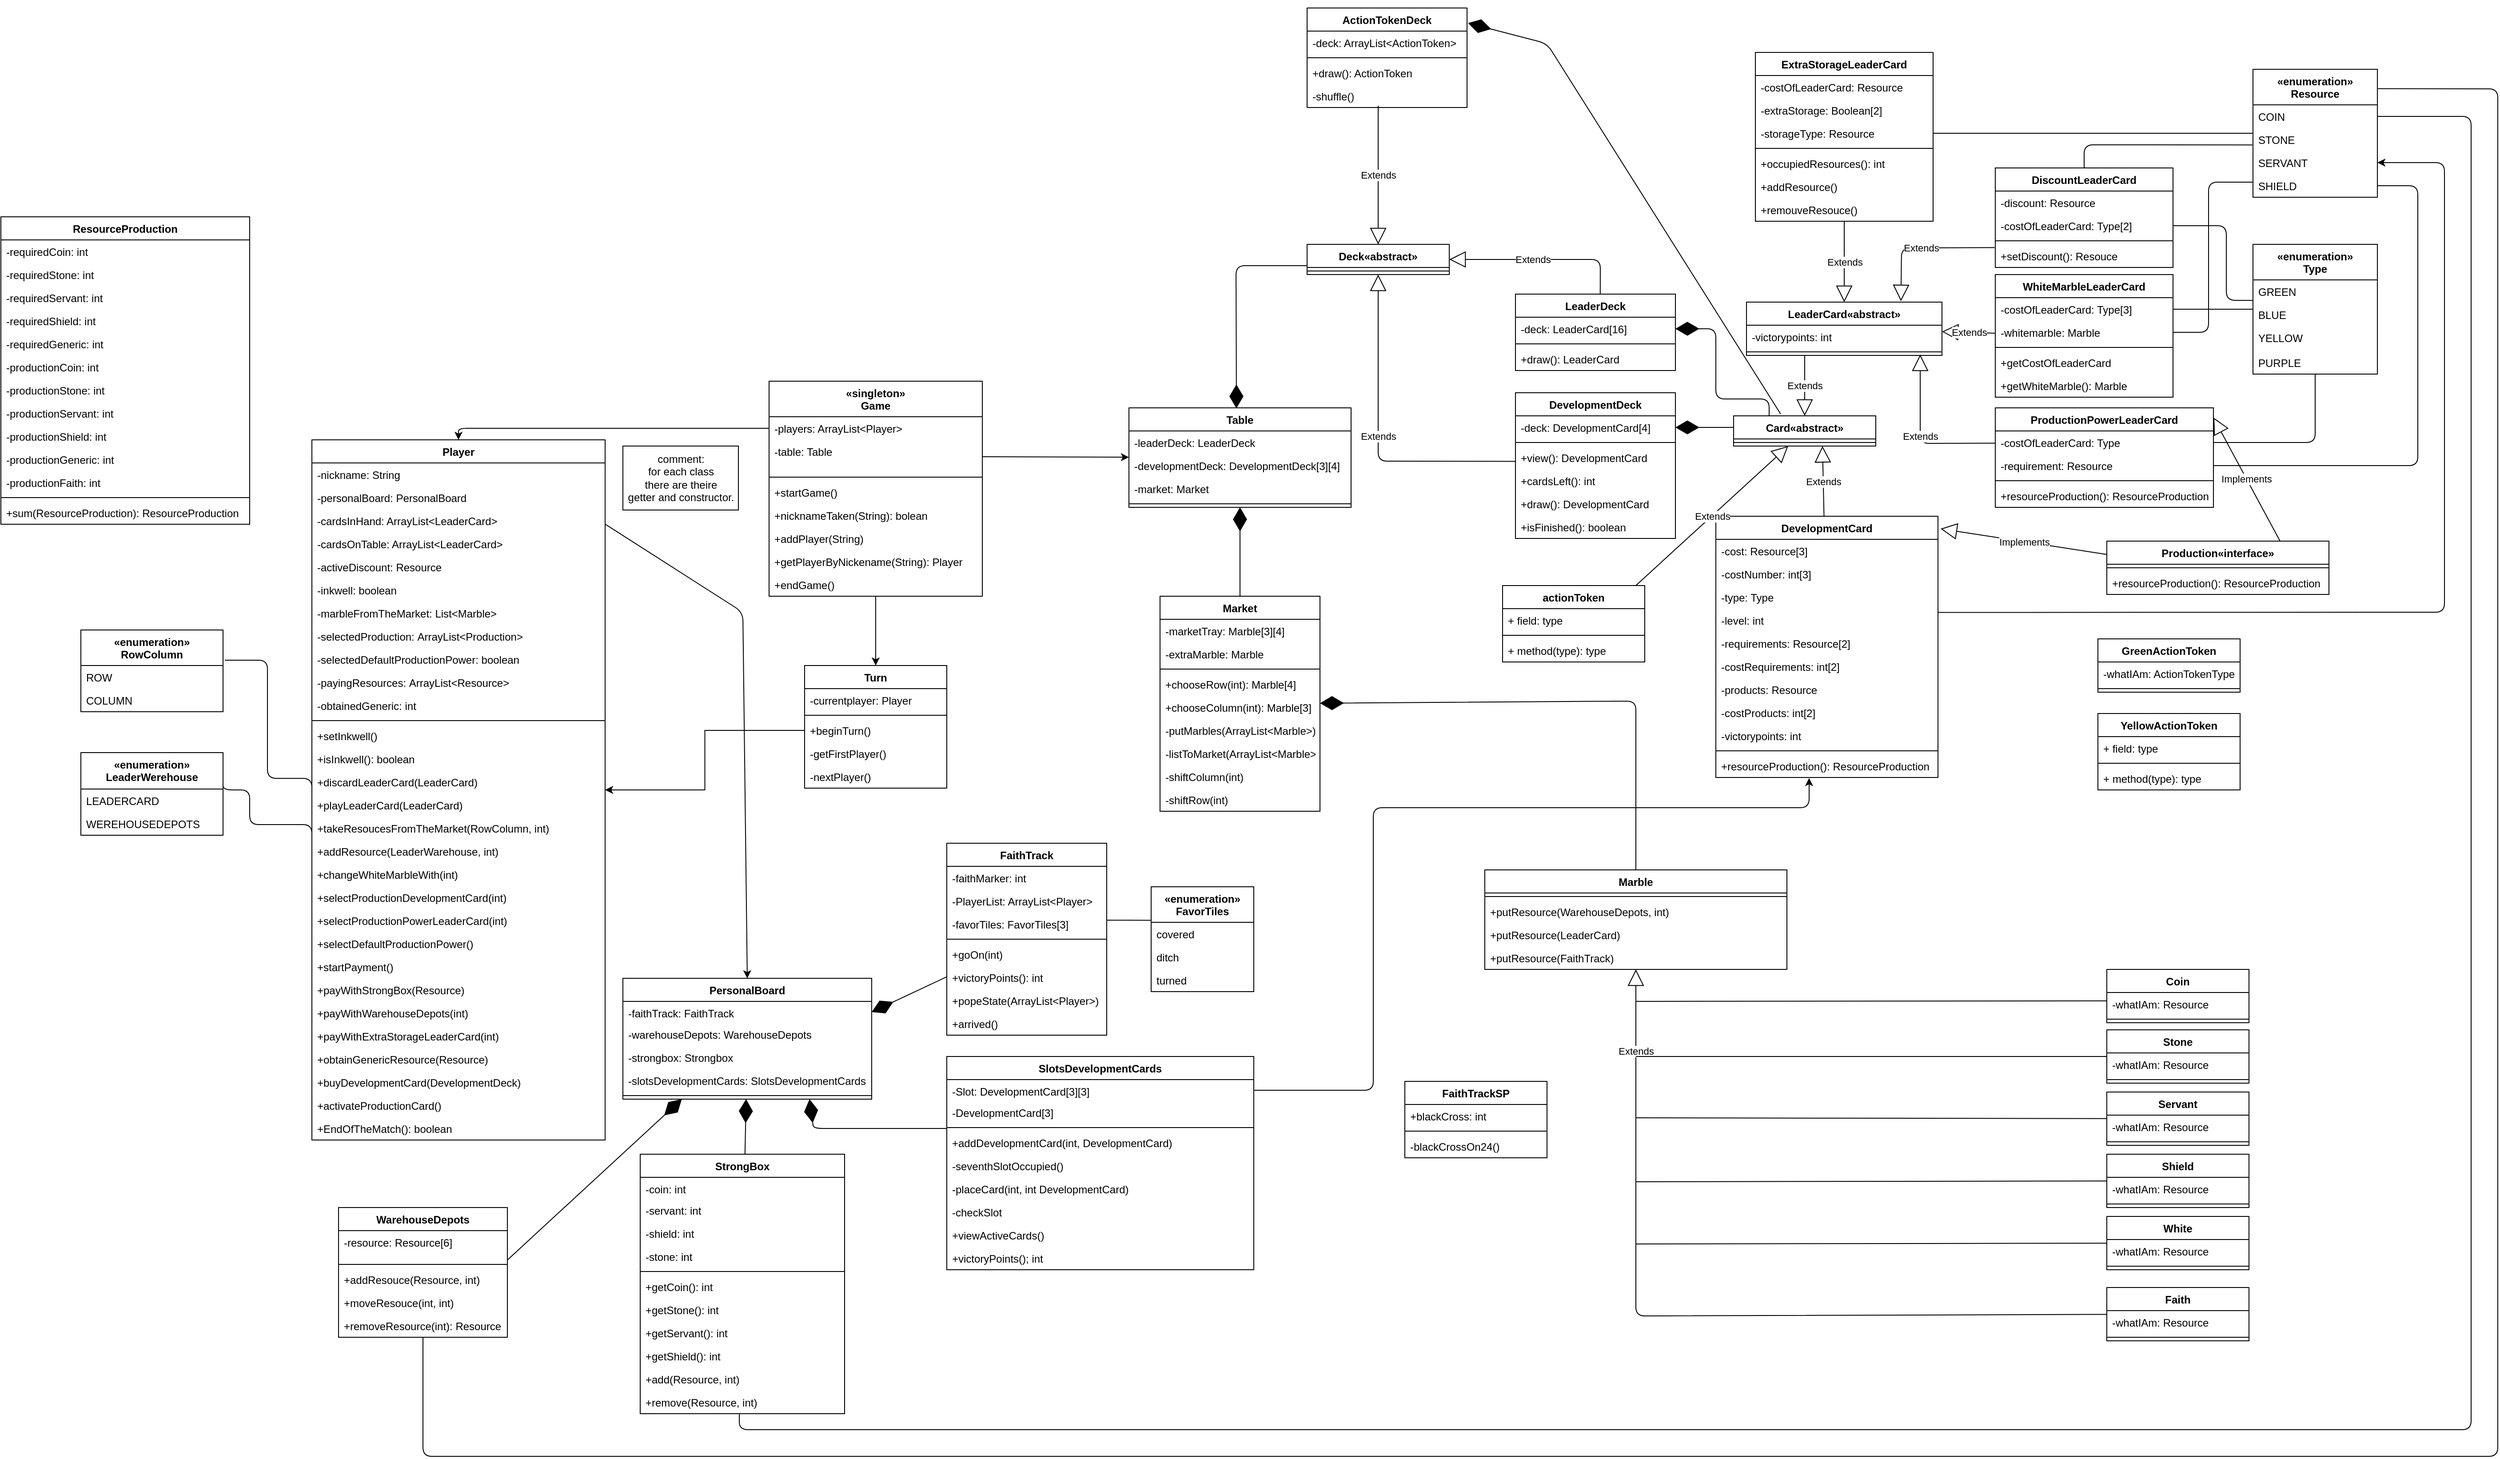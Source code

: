 <mxfile version="14.5.10" type="github">
  <diagram name="Page-1" id="e7e014a7-5840-1c2e-5031-d8a46d1fe8dd">
    <mxGraphModel dx="3284" dy="3955" grid="1" gridSize="10" guides="1" tooltips="1" connect="1" arrows="1" fold="1" page="1" pageScale="1" pageWidth="1169" pageHeight="826" background="#ffffff" math="0" shadow="0">
      <root>
        <mxCell id="0" />
        <mxCell id="1" parent="0" />
        <mxCell id="j_IWQZukRgsDgJ5B7h0S-45" value="PersonalBoard" style="swimlane;fontStyle=1;align=center;verticalAlign=top;childLayout=stackLayout;horizontal=1;startSize=26;horizontalStack=0;resizeParent=1;resizeParentMax=0;resizeLast=0;collapsible=1;marginBottom=0;" parent="1" vertex="1">
          <mxGeometry x="-1490" y="-1398" width="280" height="136" as="geometry" />
        </mxCell>
        <mxCell id="j_IWQZukRgsDgJ5B7h0S-46" value="-faithTrack: FaithTrack" style="text;strokeColor=none;fillColor=none;align=left;verticalAlign=top;spacingLeft=4;spacingRight=4;overflow=hidden;rotatable=0;points=[[0,0.5],[1,0.5]];portConstraint=eastwest;" parent="j_IWQZukRgsDgJ5B7h0S-45" vertex="1">
          <mxGeometry y="26" width="280" height="24" as="geometry" />
        </mxCell>
        <mxCell id="6MP6MsQXi6saDkDlqXph-24" value="-warehouseDepots: WarehouseDepots" style="text;strokeColor=none;fillColor=none;align=left;verticalAlign=top;spacingLeft=4;spacingRight=4;overflow=hidden;rotatable=0;points=[[0,0.5],[1,0.5]];portConstraint=eastwest;" parent="j_IWQZukRgsDgJ5B7h0S-45" vertex="1">
          <mxGeometry y="50" width="280" height="26" as="geometry" />
        </mxCell>
        <mxCell id="6MP6MsQXi6saDkDlqXph-25" value="-strongbox: Strongbox" style="text;strokeColor=none;fillColor=none;align=left;verticalAlign=top;spacingLeft=4;spacingRight=4;overflow=hidden;rotatable=0;points=[[0,0.5],[1,0.5]];portConstraint=eastwest;" parent="j_IWQZukRgsDgJ5B7h0S-45" vertex="1">
          <mxGeometry y="76" width="280" height="26" as="geometry" />
        </mxCell>
        <mxCell id="6MP6MsQXi6saDkDlqXph-26" value="-slotsDevelopmentCards: SlotsDevelopmentCards" style="text;strokeColor=none;fillColor=none;align=left;verticalAlign=top;spacingLeft=4;spacingRight=4;overflow=hidden;rotatable=0;points=[[0,0.5],[1,0.5]];portConstraint=eastwest;" parent="j_IWQZukRgsDgJ5B7h0S-45" vertex="1">
          <mxGeometry y="102" width="280" height="26" as="geometry" />
        </mxCell>
        <mxCell id="j_IWQZukRgsDgJ5B7h0S-47" value="" style="line;strokeWidth=1;fillColor=none;align=left;verticalAlign=middle;spacingTop=-1;spacingLeft=3;spacingRight=3;rotatable=0;labelPosition=right;points=[];portConstraint=eastwest;" parent="j_IWQZukRgsDgJ5B7h0S-45" vertex="1">
          <mxGeometry y="128" width="280" height="8" as="geometry" />
        </mxCell>
        <mxCell id="j_IWQZukRgsDgJ5B7h0S-62" value="«enumeration»&#xa;FavorTiles" style="swimlane;fontStyle=1;childLayout=stackLayout;horizontal=1;startSize=40;fillColor=none;horizontalStack=0;resizeParent=1;resizeParentMax=0;resizeLast=0;collapsible=1;marginBottom=0;" parent="1" vertex="1">
          <mxGeometry x="-895.5" y="-1501" width="115.5" height="118" as="geometry" />
        </mxCell>
        <mxCell id="j_IWQZukRgsDgJ5B7h0S-63" value="covered" style="text;strokeColor=none;fillColor=none;align=left;verticalAlign=top;spacingLeft=4;spacingRight=4;overflow=hidden;rotatable=0;points=[[0,0.5],[1,0.5]];portConstraint=eastwest;" parent="j_IWQZukRgsDgJ5B7h0S-62" vertex="1">
          <mxGeometry y="40" width="115.5" height="26" as="geometry" />
        </mxCell>
        <mxCell id="j_IWQZukRgsDgJ5B7h0S-64" value="ditch" style="text;strokeColor=none;fillColor=none;align=left;verticalAlign=top;spacingLeft=4;spacingRight=4;overflow=hidden;rotatable=0;points=[[0,0.5],[1,0.5]];portConstraint=eastwest;" parent="j_IWQZukRgsDgJ5B7h0S-62" vertex="1">
          <mxGeometry y="66" width="115.5" height="26" as="geometry" />
        </mxCell>
        <mxCell id="j_IWQZukRgsDgJ5B7h0S-65" value="turned" style="text;strokeColor=none;fillColor=none;align=left;verticalAlign=top;spacingLeft=4;spacingRight=4;overflow=hidden;rotatable=0;points=[[0,0.5],[1,0.5]];portConstraint=eastwest;" parent="j_IWQZukRgsDgJ5B7h0S-62" vertex="1">
          <mxGeometry y="92" width="115.5" height="26" as="geometry" />
        </mxCell>
        <mxCell id="j_IWQZukRgsDgJ5B7h0S-69" value="" style="endArrow=none;html=1;entryX=0;entryY=0.32;entryDx=0;entryDy=0;exitX=0.999;exitY=0.331;exitDx=0;exitDy=0;entryPerimeter=0;exitPerimeter=0;" parent="1" source="6MP6MsQXi6saDkDlqXph-27" target="j_IWQZukRgsDgJ5B7h0S-62" edge="1">
          <mxGeometry width="50" height="50" relative="1" as="geometry">
            <mxPoint x="-945.5" y="-1498" as="sourcePoint" />
            <mxPoint x="-695.5" y="-658" as="targetPoint" />
          </mxGeometry>
        </mxCell>
        <mxCell id="j_IWQZukRgsDgJ5B7h0S-74" value="FaithTrack" style="swimlane;fontStyle=1;align=center;verticalAlign=top;childLayout=stackLayout;horizontal=1;startSize=26;horizontalStack=0;resizeParent=1;resizeParentMax=0;resizeLast=0;collapsible=1;marginBottom=0;" parent="1" vertex="1">
          <mxGeometry x="-1125.5" y="-1550" width="180" height="216" as="geometry" />
        </mxCell>
        <mxCell id="6MP6MsQXi6saDkDlqXph-28" value="-faithMarker: int" style="text;strokeColor=none;fillColor=none;align=left;verticalAlign=top;spacingLeft=4;spacingRight=4;overflow=hidden;rotatable=0;points=[[0,0.5],[1,0.5]];portConstraint=eastwest;" parent="j_IWQZukRgsDgJ5B7h0S-74" vertex="1">
          <mxGeometry y="26" width="180" height="26" as="geometry" />
        </mxCell>
        <mxCell id="I1I3rjsC-SGCzknYV9vt-13" value="-PlayerList: ArrayList&lt;Player&gt;" style="text;strokeColor=none;fillColor=none;align=left;verticalAlign=top;spacingLeft=4;spacingRight=4;overflow=hidden;rotatable=0;points=[[0,0.5],[1,0.5]];portConstraint=eastwest;" parent="j_IWQZukRgsDgJ5B7h0S-74" vertex="1">
          <mxGeometry y="52" width="180" height="26" as="geometry" />
        </mxCell>
        <mxCell id="6MP6MsQXi6saDkDlqXph-27" value="-favorTiles: FavorTiles[3]&#xa;" style="text;strokeColor=none;fillColor=none;align=left;verticalAlign=top;spacingLeft=4;spacingRight=4;overflow=hidden;rotatable=0;points=[[0,0.5],[1,0.5]];portConstraint=eastwest;" parent="j_IWQZukRgsDgJ5B7h0S-74" vertex="1">
          <mxGeometry y="78" width="180" height="26" as="geometry" />
        </mxCell>
        <mxCell id="j_IWQZukRgsDgJ5B7h0S-76" value="" style="line;strokeWidth=1;fillColor=none;align=left;verticalAlign=middle;spacingTop=-1;spacingLeft=3;spacingRight=3;rotatable=0;labelPosition=right;points=[];portConstraint=eastwest;" parent="j_IWQZukRgsDgJ5B7h0S-74" vertex="1">
          <mxGeometry y="104" width="180" height="8" as="geometry" />
        </mxCell>
        <mxCell id="j_IWQZukRgsDgJ5B7h0S-77" value="+goOn(int)" style="text;strokeColor=none;fillColor=none;align=left;verticalAlign=top;spacingLeft=4;spacingRight=4;overflow=hidden;rotatable=0;points=[[0,0.5],[1,0.5]];portConstraint=eastwest;" parent="j_IWQZukRgsDgJ5B7h0S-74" vertex="1">
          <mxGeometry y="112" width="180" height="26" as="geometry" />
        </mxCell>
        <mxCell id="zsWBfRV9gmnBReKQ3E4T-20" value="+victoryPoints(): int" style="text;strokeColor=none;fillColor=none;align=left;verticalAlign=top;spacingLeft=4;spacingRight=4;overflow=hidden;rotatable=0;points=[[0,0.5],[1,0.5]];portConstraint=eastwest;" parent="j_IWQZukRgsDgJ5B7h0S-74" vertex="1">
          <mxGeometry y="138" width="180" height="26" as="geometry" />
        </mxCell>
        <mxCell id="zsWBfRV9gmnBReKQ3E4T-41" value="+popeState(ArrayList&lt;Player&gt;)" style="text;strokeColor=none;fillColor=none;align=left;verticalAlign=top;spacingLeft=4;spacingRight=4;overflow=hidden;rotatable=0;points=[[0,0.5],[1,0.5]];portConstraint=eastwest;" parent="j_IWQZukRgsDgJ5B7h0S-74" vertex="1">
          <mxGeometry y="164" width="180" height="26" as="geometry" />
        </mxCell>
        <mxCell id="zsWBfRV9gmnBReKQ3E4T-42" value="+arrived()" style="text;strokeColor=none;fillColor=none;align=left;verticalAlign=top;spacingLeft=4;spacingRight=4;overflow=hidden;rotatable=0;points=[[0,0.5],[1,0.5]];portConstraint=eastwest;" parent="j_IWQZukRgsDgJ5B7h0S-74" vertex="1">
          <mxGeometry y="190" width="180" height="26" as="geometry" />
        </mxCell>
        <mxCell id="j_IWQZukRgsDgJ5B7h0S-78" value="WarehouseDepots" style="swimlane;fontStyle=1;align=center;verticalAlign=top;childLayout=stackLayout;horizontal=1;startSize=26;horizontalStack=0;resizeParent=1;resizeParentMax=0;resizeLast=0;collapsible=1;marginBottom=0;" parent="1" vertex="1">
          <mxGeometry x="-1810" y="-1140" width="190" height="146" as="geometry" />
        </mxCell>
        <mxCell id="j_IWQZukRgsDgJ5B7h0S-79" value="-resource: Resource[6]" style="text;strokeColor=none;fillColor=none;align=left;verticalAlign=top;spacingLeft=4;spacingRight=4;overflow=hidden;rotatable=0;points=[[0,0.5],[1,0.5]];portConstraint=eastwest;" parent="j_IWQZukRgsDgJ5B7h0S-78" vertex="1">
          <mxGeometry y="26" width="190" height="34" as="geometry" />
        </mxCell>
        <mxCell id="j_IWQZukRgsDgJ5B7h0S-80" value="" style="line;strokeWidth=1;fillColor=none;align=left;verticalAlign=middle;spacingTop=-1;spacingLeft=3;spacingRight=3;rotatable=0;labelPosition=right;points=[];portConstraint=eastwest;" parent="j_IWQZukRgsDgJ5B7h0S-78" vertex="1">
          <mxGeometry y="60" width="190" height="8" as="geometry" />
        </mxCell>
        <mxCell id="j_IWQZukRgsDgJ5B7h0S-81" value="+addResouce(Resource, int)" style="text;strokeColor=none;fillColor=none;align=left;verticalAlign=top;spacingLeft=4;spacingRight=4;overflow=hidden;rotatable=0;points=[[0,0.5],[1,0.5]];portConstraint=eastwest;" parent="j_IWQZukRgsDgJ5B7h0S-78" vertex="1">
          <mxGeometry y="68" width="190" height="26" as="geometry" />
        </mxCell>
        <mxCell id="zsWBfRV9gmnBReKQ3E4T-17" value="+moveResouce(int, int)" style="text;strokeColor=none;fillColor=none;align=left;verticalAlign=top;spacingLeft=4;spacingRight=4;overflow=hidden;rotatable=0;points=[[0,0.5],[1,0.5]];portConstraint=eastwest;" parent="j_IWQZukRgsDgJ5B7h0S-78" vertex="1">
          <mxGeometry y="94" width="190" height="26" as="geometry" />
        </mxCell>
        <mxCell id="zsWBfRV9gmnBReKQ3E4T-18" value="+removeResource(int): Resource" style="text;strokeColor=none;fillColor=none;align=left;verticalAlign=top;spacingLeft=4;spacingRight=4;overflow=hidden;rotatable=0;points=[[0,0.5],[1,0.5]];portConstraint=eastwest;" parent="j_IWQZukRgsDgJ5B7h0S-78" vertex="1">
          <mxGeometry y="120" width="190" height="26" as="geometry" />
        </mxCell>
        <mxCell id="j_IWQZukRgsDgJ5B7h0S-86" value="StrongBox" style="swimlane;fontStyle=1;align=center;verticalAlign=top;childLayout=stackLayout;horizontal=1;startSize=26;horizontalStack=0;resizeParent=1;resizeParentMax=0;resizeLast=0;collapsible=1;marginBottom=0;" parent="1" vertex="1">
          <mxGeometry x="-1470.5" y="-1200" width="230" height="292" as="geometry" />
        </mxCell>
        <mxCell id="j_IWQZukRgsDgJ5B7h0S-87" value="-coin: int" style="text;strokeColor=none;fillColor=none;align=left;verticalAlign=top;spacingLeft=4;spacingRight=4;overflow=hidden;rotatable=0;points=[[0,0.5],[1,0.5]];portConstraint=eastwest;" parent="j_IWQZukRgsDgJ5B7h0S-86" vertex="1">
          <mxGeometry y="26" width="230" height="24" as="geometry" />
        </mxCell>
        <mxCell id="I1I3rjsC-SGCzknYV9vt-15" value="-servant: int" style="text;strokeColor=none;fillColor=none;align=left;verticalAlign=top;spacingLeft=4;spacingRight=4;overflow=hidden;rotatable=0;points=[[0,0.5],[1,0.5]];portConstraint=eastwest;" parent="j_IWQZukRgsDgJ5B7h0S-86" vertex="1">
          <mxGeometry y="50" width="230" height="26" as="geometry" />
        </mxCell>
        <mxCell id="I1I3rjsC-SGCzknYV9vt-16" value="-shield: int" style="text;strokeColor=none;fillColor=none;align=left;verticalAlign=top;spacingLeft=4;spacingRight=4;overflow=hidden;rotatable=0;points=[[0,0.5],[1,0.5]];portConstraint=eastwest;" parent="j_IWQZukRgsDgJ5B7h0S-86" vertex="1">
          <mxGeometry y="76" width="230" height="26" as="geometry" />
        </mxCell>
        <mxCell id="I1I3rjsC-SGCzknYV9vt-14" value="-stone: int" style="text;strokeColor=none;fillColor=none;align=left;verticalAlign=top;spacingLeft=4;spacingRight=4;overflow=hidden;rotatable=0;points=[[0,0.5],[1,0.5]];portConstraint=eastwest;" parent="j_IWQZukRgsDgJ5B7h0S-86" vertex="1">
          <mxGeometry y="102" width="230" height="26" as="geometry" />
        </mxCell>
        <mxCell id="j_IWQZukRgsDgJ5B7h0S-88" value="" style="line;strokeWidth=1;fillColor=none;align=left;verticalAlign=middle;spacingTop=-1;spacingLeft=3;spacingRight=3;rotatable=0;labelPosition=right;points=[];portConstraint=eastwest;" parent="j_IWQZukRgsDgJ5B7h0S-86" vertex="1">
          <mxGeometry y="128" width="230" height="8" as="geometry" />
        </mxCell>
        <mxCell id="j_IWQZukRgsDgJ5B7h0S-89" value="+getCoin(): int" style="text;strokeColor=none;fillColor=none;align=left;verticalAlign=top;spacingLeft=4;spacingRight=4;overflow=hidden;rotatable=0;points=[[0,0.5],[1,0.5]];portConstraint=eastwest;" parent="j_IWQZukRgsDgJ5B7h0S-86" vertex="1">
          <mxGeometry y="136" width="230" height="26" as="geometry" />
        </mxCell>
        <mxCell id="zsWBfRV9gmnBReKQ3E4T-8" value="+getStone(): int" style="text;strokeColor=none;fillColor=none;align=left;verticalAlign=top;spacingLeft=4;spacingRight=4;overflow=hidden;rotatable=0;points=[[0,0.5],[1,0.5]];portConstraint=eastwest;" parent="j_IWQZukRgsDgJ5B7h0S-86" vertex="1">
          <mxGeometry y="162" width="230" height="26" as="geometry" />
        </mxCell>
        <mxCell id="zsWBfRV9gmnBReKQ3E4T-10" value="+getServant(): int" style="text;strokeColor=none;fillColor=none;align=left;verticalAlign=top;spacingLeft=4;spacingRight=4;overflow=hidden;rotatable=0;points=[[0,0.5],[1,0.5]];portConstraint=eastwest;" parent="j_IWQZukRgsDgJ5B7h0S-86" vertex="1">
          <mxGeometry y="188" width="230" height="26" as="geometry" />
        </mxCell>
        <mxCell id="zsWBfRV9gmnBReKQ3E4T-11" value="+getShield(): int" style="text;strokeColor=none;fillColor=none;align=left;verticalAlign=top;spacingLeft=4;spacingRight=4;overflow=hidden;rotatable=0;points=[[0,0.5],[1,0.5]];portConstraint=eastwest;" parent="j_IWQZukRgsDgJ5B7h0S-86" vertex="1">
          <mxGeometry y="214" width="230" height="26" as="geometry" />
        </mxCell>
        <mxCell id="zsWBfRV9gmnBReKQ3E4T-12" value="+add(Resource, int)" style="text;strokeColor=none;fillColor=none;align=left;verticalAlign=top;spacingLeft=4;spacingRight=4;overflow=hidden;rotatable=0;points=[[0,0.5],[1,0.5]];portConstraint=eastwest;" parent="j_IWQZukRgsDgJ5B7h0S-86" vertex="1">
          <mxGeometry y="240" width="230" height="26" as="geometry" />
        </mxCell>
        <mxCell id="zsWBfRV9gmnBReKQ3E4T-13" value="+remove(Resource, int)" style="text;strokeColor=none;fillColor=none;align=left;verticalAlign=top;spacingLeft=4;spacingRight=4;overflow=hidden;rotatable=0;points=[[0,0.5],[1,0.5]];portConstraint=eastwest;" parent="j_IWQZukRgsDgJ5B7h0S-86" vertex="1">
          <mxGeometry y="266" width="230" height="26" as="geometry" />
        </mxCell>
        <mxCell id="j_IWQZukRgsDgJ5B7h0S-109" value="SlotsDevelopmentCards" style="swimlane;fontStyle=1;align=center;verticalAlign=top;childLayout=stackLayout;horizontal=1;startSize=26;horizontalStack=0;resizeParent=1;resizeParentMax=0;resizeLast=0;collapsible=1;marginBottom=0;" parent="1" vertex="1">
          <mxGeometry x="-1125.5" y="-1310" width="345.5" height="240" as="geometry" />
        </mxCell>
        <mxCell id="j_IWQZukRgsDgJ5B7h0S-110" value="-Slot: DevelopmentCard[3][3]&#xa;" style="text;strokeColor=none;fillColor=none;align=left;verticalAlign=top;spacingLeft=4;spacingRight=4;overflow=hidden;rotatable=0;points=[[0,0.5],[1,0.5]];portConstraint=eastwest;" parent="j_IWQZukRgsDgJ5B7h0S-109" vertex="1">
          <mxGeometry y="26" width="345.5" height="24" as="geometry" />
        </mxCell>
        <mxCell id="Tb0850ULKJEOKu3QnTIc-2" value="-DevelopmentCard[3]" style="text;strokeColor=none;fillColor=none;align=left;verticalAlign=top;spacingLeft=4;spacingRight=4;overflow=hidden;rotatable=0;points=[[0,0.5],[1,0.5]];portConstraint=eastwest;" parent="j_IWQZukRgsDgJ5B7h0S-109" vertex="1">
          <mxGeometry y="50" width="345.5" height="26" as="geometry" />
        </mxCell>
        <mxCell id="j_IWQZukRgsDgJ5B7h0S-111" value="" style="line;strokeWidth=1;fillColor=none;align=left;verticalAlign=middle;spacingTop=-1;spacingLeft=3;spacingRight=3;rotatable=0;labelPosition=right;points=[];portConstraint=eastwest;" parent="j_IWQZukRgsDgJ5B7h0S-109" vertex="1">
          <mxGeometry y="76" width="345.5" height="8" as="geometry" />
        </mxCell>
        <mxCell id="j_IWQZukRgsDgJ5B7h0S-112" value="+addDevelopmentCard(int, DevelopmentCard)" style="text;strokeColor=none;fillColor=none;align=left;verticalAlign=top;spacingLeft=4;spacingRight=4;overflow=hidden;rotatable=0;points=[[0,0.5],[1,0.5]];portConstraint=eastwest;" parent="j_IWQZukRgsDgJ5B7h0S-109" vertex="1">
          <mxGeometry y="84" width="345.5" height="26" as="geometry" />
        </mxCell>
        <mxCell id="6MP6MsQXi6saDkDlqXph-30" value="-seventhSlotOccupied()" style="text;strokeColor=none;fillColor=none;align=left;verticalAlign=top;spacingLeft=4;spacingRight=4;overflow=hidden;rotatable=0;points=[[0,0.5],[1,0.5]];portConstraint=eastwest;" parent="j_IWQZukRgsDgJ5B7h0S-109" vertex="1">
          <mxGeometry y="110" width="345.5" height="26" as="geometry" />
        </mxCell>
        <mxCell id="zsWBfRV9gmnBReKQ3E4T-14" value="-placeCard(int, int DevelopmentCard)" style="text;strokeColor=none;fillColor=none;align=left;verticalAlign=top;spacingLeft=4;spacingRight=4;overflow=hidden;rotatable=0;points=[[0,0.5],[1,0.5]];portConstraint=eastwest;" parent="j_IWQZukRgsDgJ5B7h0S-109" vertex="1">
          <mxGeometry y="136" width="345.5" height="26" as="geometry" />
        </mxCell>
        <mxCell id="Tb0850ULKJEOKu3QnTIc-1" value="-checkSlot" style="text;strokeColor=none;fillColor=none;align=left;verticalAlign=top;spacingLeft=4;spacingRight=4;overflow=hidden;rotatable=0;points=[[0,0.5],[1,0.5]];portConstraint=eastwest;" parent="j_IWQZukRgsDgJ5B7h0S-109" vertex="1">
          <mxGeometry y="162" width="345.5" height="26" as="geometry" />
        </mxCell>
        <mxCell id="zsWBfRV9gmnBReKQ3E4T-15" value="+viewActiveCards()" style="text;strokeColor=none;fillColor=none;align=left;verticalAlign=top;spacingLeft=4;spacingRight=4;overflow=hidden;rotatable=0;points=[[0,0.5],[1,0.5]];portConstraint=eastwest;" parent="j_IWQZukRgsDgJ5B7h0S-109" vertex="1">
          <mxGeometry y="188" width="345.5" height="26" as="geometry" />
        </mxCell>
        <mxCell id="Tb0850ULKJEOKu3QnTIc-3" value="+victoryPoints(); int" style="text;strokeColor=none;fillColor=none;align=left;verticalAlign=top;spacingLeft=4;spacingRight=4;overflow=hidden;rotatable=0;points=[[0,0.5],[1,0.5]];portConstraint=eastwest;" parent="j_IWQZukRgsDgJ5B7h0S-109" vertex="1">
          <mxGeometry y="214" width="345.5" height="26" as="geometry" />
        </mxCell>
        <mxCell id="j_IWQZukRgsDgJ5B7h0S-113" value="DevelopmentCard" style="swimlane;fontStyle=1;align=center;verticalAlign=top;childLayout=stackLayout;horizontal=1;startSize=26;horizontalStack=0;resizeParent=1;resizeParentMax=0;resizeLast=0;collapsible=1;marginBottom=0;" parent="1" vertex="1">
          <mxGeometry x="-260" y="-1918" width="250" height="294" as="geometry" />
        </mxCell>
        <mxCell id="j_IWQZukRgsDgJ5B7h0S-137" value="-cost: Resource[3]" style="text;strokeColor=none;fillColor=none;align=left;verticalAlign=top;spacingLeft=4;spacingRight=4;overflow=hidden;rotatable=0;points=[[0,0.5],[1,0.5]];portConstraint=eastwest;" parent="j_IWQZukRgsDgJ5B7h0S-113" vertex="1">
          <mxGeometry y="26" width="250" height="26" as="geometry" />
        </mxCell>
        <mxCell id="Tb0850ULKJEOKu3QnTIc-4" value="-costNumber: int[3]" style="text;strokeColor=none;fillColor=none;align=left;verticalAlign=top;spacingLeft=4;spacingRight=4;overflow=hidden;rotatable=0;points=[[0,0.5],[1,0.5]];portConstraint=eastwest;" parent="j_IWQZukRgsDgJ5B7h0S-113" vertex="1">
          <mxGeometry y="52" width="250" height="26" as="geometry" />
        </mxCell>
        <mxCell id="j_IWQZukRgsDgJ5B7h0S-139" value="-type: Type" style="text;strokeColor=none;fillColor=none;align=left;verticalAlign=top;spacingLeft=4;spacingRight=4;overflow=hidden;rotatable=0;points=[[0,0.5],[1,0.5]];portConstraint=eastwest;" parent="j_IWQZukRgsDgJ5B7h0S-113" vertex="1">
          <mxGeometry y="78" width="250" height="26" as="geometry" />
        </mxCell>
        <mxCell id="j_IWQZukRgsDgJ5B7h0S-138" value="-level: int" style="text;strokeColor=none;fillColor=none;align=left;verticalAlign=top;spacingLeft=4;spacingRight=4;overflow=hidden;rotatable=0;points=[[0,0.5],[1,0.5]];portConstraint=eastwest;" parent="j_IWQZukRgsDgJ5B7h0S-113" vertex="1">
          <mxGeometry y="104" width="250" height="26" as="geometry" />
        </mxCell>
        <mxCell id="j_IWQZukRgsDgJ5B7h0S-140" value="-requirements: Resource[2]" style="text;strokeColor=none;fillColor=none;align=left;verticalAlign=top;spacingLeft=4;spacingRight=4;overflow=hidden;rotatable=0;points=[[0,0.5],[1,0.5]];portConstraint=eastwest;" parent="j_IWQZukRgsDgJ5B7h0S-113" vertex="1">
          <mxGeometry y="130" width="250" height="26" as="geometry" />
        </mxCell>
        <mxCell id="Tb0850ULKJEOKu3QnTIc-5" value="-costRequirements: int[2]" style="text;strokeColor=none;fillColor=none;align=left;verticalAlign=top;spacingLeft=4;spacingRight=4;overflow=hidden;rotatable=0;points=[[0,0.5],[1,0.5]];portConstraint=eastwest;" parent="j_IWQZukRgsDgJ5B7h0S-113" vertex="1">
          <mxGeometry y="156" width="250" height="26" as="geometry" />
        </mxCell>
        <mxCell id="j_IWQZukRgsDgJ5B7h0S-142" value="-products: Resource" style="text;strokeColor=none;fillColor=none;align=left;verticalAlign=top;spacingLeft=4;spacingRight=4;overflow=hidden;rotatable=0;points=[[0,0.5],[1,0.5]];portConstraint=eastwest;" parent="j_IWQZukRgsDgJ5B7h0S-113" vertex="1">
          <mxGeometry y="182" width="250" height="26" as="geometry" />
        </mxCell>
        <mxCell id="Tb0850ULKJEOKu3QnTIc-6" value="-costProducts: int[2]" style="text;strokeColor=none;fillColor=none;align=left;verticalAlign=top;spacingLeft=4;spacingRight=4;overflow=hidden;rotatable=0;points=[[0,0.5],[1,0.5]];portConstraint=eastwest;" parent="j_IWQZukRgsDgJ5B7h0S-113" vertex="1">
          <mxGeometry y="208" width="250" height="26" as="geometry" />
        </mxCell>
        <mxCell id="j_IWQZukRgsDgJ5B7h0S-143" value="-victorypoints: int" style="text;strokeColor=none;fillColor=none;align=left;verticalAlign=top;spacingLeft=4;spacingRight=4;overflow=hidden;rotatable=0;points=[[0,0.5],[1,0.5]];portConstraint=eastwest;" parent="j_IWQZukRgsDgJ5B7h0S-113" vertex="1">
          <mxGeometry y="234" width="250" height="26" as="geometry" />
        </mxCell>
        <mxCell id="j_IWQZukRgsDgJ5B7h0S-115" value="" style="line;strokeWidth=1;fillColor=none;align=left;verticalAlign=middle;spacingTop=-1;spacingLeft=3;spacingRight=3;rotatable=0;labelPosition=right;points=[];portConstraint=eastwest;" parent="j_IWQZukRgsDgJ5B7h0S-113" vertex="1">
          <mxGeometry y="260" width="250" height="8" as="geometry" />
        </mxCell>
        <mxCell id="6MP6MsQXi6saDkDlqXph-23" value="+resourceProduction(): ResourceProduction" style="text;strokeColor=none;fillColor=none;align=left;verticalAlign=top;spacingLeft=4;spacingRight=4;overflow=hidden;rotatable=0;points=[[0,0.5],[1,0.5]];portConstraint=eastwest;" parent="j_IWQZukRgsDgJ5B7h0S-113" vertex="1">
          <mxGeometry y="268" width="250" height="26" as="geometry" />
        </mxCell>
        <mxCell id="j_IWQZukRgsDgJ5B7h0S-123" value="«enumeration»&#xa;Type" style="swimlane;fontStyle=1;childLayout=stackLayout;horizontal=1;startSize=40;fillColor=none;horizontalStack=0;resizeParent=1;resizeParentMax=0;resizeLast=0;collapsible=1;marginBottom=0;verticalAlign=top;" parent="1" vertex="1">
          <mxGeometry x="344.5" y="-2224" width="140" height="146" as="geometry" />
        </mxCell>
        <mxCell id="j_IWQZukRgsDgJ5B7h0S-124" value="GREEN" style="text;strokeColor=none;fillColor=none;align=left;verticalAlign=top;spacingLeft=4;spacingRight=4;overflow=hidden;rotatable=0;points=[[0,0.5],[1,0.5]];portConstraint=eastwest;" parent="j_IWQZukRgsDgJ5B7h0S-123" vertex="1">
          <mxGeometry y="40" width="140" height="26" as="geometry" />
        </mxCell>
        <mxCell id="j_IWQZukRgsDgJ5B7h0S-125" value="BLUE" style="text;strokeColor=none;fillColor=none;align=left;verticalAlign=top;spacingLeft=4;spacingRight=4;overflow=hidden;rotatable=0;points=[[0,0.5],[1,0.5]];portConstraint=eastwest;" parent="j_IWQZukRgsDgJ5B7h0S-123" vertex="1">
          <mxGeometry y="66" width="140" height="26" as="geometry" />
        </mxCell>
        <mxCell id="j_IWQZukRgsDgJ5B7h0S-126" value="YELLOW" style="text;strokeColor=none;fillColor=none;align=left;verticalAlign=top;spacingLeft=4;spacingRight=4;overflow=hidden;rotatable=0;points=[[0,0.5],[1,0.5]];portConstraint=eastwest;" parent="j_IWQZukRgsDgJ5B7h0S-123" vertex="1">
          <mxGeometry y="92" width="140" height="28" as="geometry" />
        </mxCell>
        <mxCell id="j_IWQZukRgsDgJ5B7h0S-127" value="PURPLE" style="text;strokeColor=none;fillColor=none;align=left;verticalAlign=top;spacingLeft=4;spacingRight=4;overflow=hidden;rotatable=0;points=[[0,0.5],[1,0.5]];portConstraint=eastwest;" parent="j_IWQZukRgsDgJ5B7h0S-123" vertex="1">
          <mxGeometry y="120" width="140" height="26" as="geometry" />
        </mxCell>
        <mxCell id="j_IWQZukRgsDgJ5B7h0S-152" value="LeaderCard«abstract»" style="swimlane;fontStyle=1;align=center;verticalAlign=top;childLayout=stackLayout;horizontal=1;startSize=26;horizontalStack=0;resizeParent=1;resizeParentMax=0;resizeLast=0;collapsible=1;marginBottom=0;" parent="1" vertex="1">
          <mxGeometry x="-225.5" y="-2159" width="220" height="60" as="geometry" />
        </mxCell>
        <mxCell id="j_IWQZukRgsDgJ5B7h0S-156" value="-victorypoints: int" style="text;strokeColor=none;fillColor=none;align=left;verticalAlign=top;spacingLeft=4;spacingRight=4;overflow=hidden;rotatable=0;points=[[0,0.5],[1,0.5]];portConstraint=eastwest;" parent="j_IWQZukRgsDgJ5B7h0S-152" vertex="1">
          <mxGeometry y="26" width="220" height="26" as="geometry" />
        </mxCell>
        <mxCell id="j_IWQZukRgsDgJ5B7h0S-154" value="" style="line;strokeWidth=1;fillColor=none;align=left;verticalAlign=middle;spacingTop=-1;spacingLeft=3;spacingRight=3;rotatable=0;labelPosition=right;points=[];portConstraint=eastwest;" parent="j_IWQZukRgsDgJ5B7h0S-152" vertex="1">
          <mxGeometry y="52" width="220" height="8" as="geometry" />
        </mxCell>
        <mxCell id="j_IWQZukRgsDgJ5B7h0S-167" value="LeaderDeck" style="swimlane;fontStyle=1;align=center;verticalAlign=top;childLayout=stackLayout;horizontal=1;startSize=26;horizontalStack=0;resizeParent=1;resizeParentMax=0;resizeLast=0;collapsible=1;marginBottom=0;" parent="1" vertex="1">
          <mxGeometry x="-485.5" y="-2168" width="180" height="86" as="geometry" />
        </mxCell>
        <mxCell id="j_IWQZukRgsDgJ5B7h0S-168" value="-deck: LeaderCard[16]" style="text;strokeColor=none;fillColor=none;align=left;verticalAlign=top;spacingLeft=4;spacingRight=4;overflow=hidden;rotatable=0;points=[[0,0.5],[1,0.5]];portConstraint=eastwest;" parent="j_IWQZukRgsDgJ5B7h0S-167" vertex="1">
          <mxGeometry y="26" width="180" height="26" as="geometry" />
        </mxCell>
        <mxCell id="j_IWQZukRgsDgJ5B7h0S-169" value="" style="line;strokeWidth=1;fillColor=none;align=left;verticalAlign=middle;spacingTop=-1;spacingLeft=3;spacingRight=3;rotatable=0;labelPosition=right;points=[];portConstraint=eastwest;" parent="j_IWQZukRgsDgJ5B7h0S-167" vertex="1">
          <mxGeometry y="52" width="180" height="8" as="geometry" />
        </mxCell>
        <mxCell id="-SuyyC4R5xekOw7VtIkT-28" value="+draw(): LeaderCard" style="text;strokeColor=none;fillColor=none;align=left;verticalAlign=top;spacingLeft=4;spacingRight=4;overflow=hidden;rotatable=0;points=[[0,0.5],[1,0.5]];portConstraint=eastwest;" parent="j_IWQZukRgsDgJ5B7h0S-167" vertex="1">
          <mxGeometry y="60" width="180" height="26" as="geometry" />
        </mxCell>
        <mxCell id="j_IWQZukRgsDgJ5B7h0S-171" value="DevelopmentDeck" style="swimlane;fontStyle=1;align=center;verticalAlign=top;childLayout=stackLayout;horizontal=1;startSize=26;horizontalStack=0;resizeParent=1;resizeParentMax=0;resizeLast=0;collapsible=1;marginBottom=0;" parent="1" vertex="1">
          <mxGeometry x="-485.5" y="-2057" width="180" height="164" as="geometry" />
        </mxCell>
        <mxCell id="j_IWQZukRgsDgJ5B7h0S-172" value="-deck: DevelopmentCard[4]" style="text;strokeColor=none;fillColor=none;align=left;verticalAlign=top;spacingLeft=4;spacingRight=4;overflow=hidden;rotatable=0;points=[[0,0.5],[1,0.5]];portConstraint=eastwest;" parent="j_IWQZukRgsDgJ5B7h0S-171" vertex="1">
          <mxGeometry y="26" width="180" height="26" as="geometry" />
        </mxCell>
        <mxCell id="j_IWQZukRgsDgJ5B7h0S-173" value="" style="line;strokeWidth=1;fillColor=none;align=left;verticalAlign=middle;spacingTop=-1;spacingLeft=3;spacingRight=3;rotatable=0;labelPosition=right;points=[];portConstraint=eastwest;" parent="j_IWQZukRgsDgJ5B7h0S-171" vertex="1">
          <mxGeometry y="52" width="180" height="8" as="geometry" />
        </mxCell>
        <mxCell id="-SuyyC4R5xekOw7VtIkT-9" value="+view(): DevelopmentCard" style="text;strokeColor=none;fillColor=none;align=left;verticalAlign=top;spacingLeft=4;spacingRight=4;overflow=hidden;rotatable=0;points=[[0,0.5],[1,0.5]];portConstraint=eastwest;" parent="j_IWQZukRgsDgJ5B7h0S-171" vertex="1">
          <mxGeometry y="60" width="180" height="26" as="geometry" />
        </mxCell>
        <mxCell id="-SuyyC4R5xekOw7VtIkT-10" value="+cardsLeft(): int" style="text;strokeColor=none;fillColor=none;align=left;verticalAlign=top;spacingLeft=4;spacingRight=4;overflow=hidden;rotatable=0;points=[[0,0.5],[1,0.5]];portConstraint=eastwest;" parent="j_IWQZukRgsDgJ5B7h0S-171" vertex="1">
          <mxGeometry y="86" width="180" height="26" as="geometry" />
        </mxCell>
        <mxCell id="j_IWQZukRgsDgJ5B7h0S-174" value="+draw(): DevelopmentCard" style="text;strokeColor=none;fillColor=none;align=left;verticalAlign=top;spacingLeft=4;spacingRight=4;overflow=hidden;rotatable=0;points=[[0,0.5],[1,0.5]];portConstraint=eastwest;" parent="j_IWQZukRgsDgJ5B7h0S-171" vertex="1">
          <mxGeometry y="112" width="180" height="26" as="geometry" />
        </mxCell>
        <mxCell id="zsWBfRV9gmnBReKQ3E4T-59" value="+isFinished(): boolean" style="text;strokeColor=none;fillColor=none;align=left;verticalAlign=top;spacingLeft=4;spacingRight=4;overflow=hidden;rotatable=0;points=[[0,0.5],[1,0.5]];portConstraint=eastwest;" parent="j_IWQZukRgsDgJ5B7h0S-171" vertex="1">
          <mxGeometry y="138" width="180" height="26" as="geometry" />
        </mxCell>
        <mxCell id="j_IWQZukRgsDgJ5B7h0S-188" value="«enumeration»&#xa;Resource" style="swimlane;fontStyle=1;childLayout=stackLayout;horizontal=1;startSize=40;fillColor=none;horizontalStack=0;resizeParent=1;resizeParentMax=0;resizeLast=0;collapsible=1;marginBottom=0;verticalAlign=top;" parent="1" vertex="1">
          <mxGeometry x="344.5" y="-2421" width="140" height="144" as="geometry" />
        </mxCell>
        <mxCell id="j_IWQZukRgsDgJ5B7h0S-189" value="COIN" style="text;strokeColor=none;fillColor=none;align=left;verticalAlign=top;spacingLeft=4;spacingRight=4;overflow=hidden;rotatable=0;points=[[0,0.5],[1,0.5]];portConstraint=eastwest;" parent="j_IWQZukRgsDgJ5B7h0S-188" vertex="1">
          <mxGeometry y="40" width="140" height="26" as="geometry" />
        </mxCell>
        <mxCell id="j_IWQZukRgsDgJ5B7h0S-190" value="STONE" style="text;strokeColor=none;fillColor=none;align=left;verticalAlign=top;spacingLeft=4;spacingRight=4;overflow=hidden;rotatable=0;points=[[0,0.5],[1,0.5]];portConstraint=eastwest;" parent="j_IWQZukRgsDgJ5B7h0S-188" vertex="1">
          <mxGeometry y="66" width="140" height="26" as="geometry" />
        </mxCell>
        <mxCell id="j_IWQZukRgsDgJ5B7h0S-191" value="SERVANT" style="text;strokeColor=none;fillColor=none;align=left;verticalAlign=top;spacingLeft=4;spacingRight=4;overflow=hidden;rotatable=0;points=[[0,0.5],[1,0.5]];portConstraint=eastwest;" parent="j_IWQZukRgsDgJ5B7h0S-188" vertex="1">
          <mxGeometry y="92" width="140" height="26" as="geometry" />
        </mxCell>
        <mxCell id="j_IWQZukRgsDgJ5B7h0S-192" value="SHIELD" style="text;strokeColor=none;fillColor=none;align=left;verticalAlign=top;spacingLeft=4;spacingRight=4;overflow=hidden;rotatable=0;points=[[0,0.5],[1,0.5]];portConstraint=eastwest;" parent="j_IWQZukRgsDgJ5B7h0S-188" vertex="1">
          <mxGeometry y="118" width="140" height="26" as="geometry" />
        </mxCell>
        <mxCell id="j_IWQZukRgsDgJ5B7h0S-193" value="DiscountLeaderCard" style="swimlane;fontStyle=1;align=center;verticalAlign=top;childLayout=stackLayout;horizontal=1;startSize=26;horizontalStack=0;resizeParent=1;resizeParentMax=0;resizeLast=0;collapsible=1;marginBottom=0;" parent="1" vertex="1">
          <mxGeometry x="54.5" y="-2310" width="200" height="112" as="geometry" />
        </mxCell>
        <mxCell id="j_IWQZukRgsDgJ5B7h0S-160" value="-discount: Resource" style="text;strokeColor=none;fillColor=none;align=left;verticalAlign=top;spacingLeft=4;spacingRight=4;overflow=hidden;rotatable=0;points=[[0,0.5],[1,0.5]];portConstraint=eastwest;" parent="j_IWQZukRgsDgJ5B7h0S-193" vertex="1">
          <mxGeometry y="26" width="200" height="26" as="geometry" />
        </mxCell>
        <mxCell id="j_IWQZukRgsDgJ5B7h0S-251" value="-costOfLeaderCard: Type[2]" style="text;strokeColor=none;fillColor=none;align=left;verticalAlign=top;spacingLeft=4;spacingRight=4;overflow=hidden;rotatable=0;points=[[0,0.5],[1,0.5]];portConstraint=eastwest;" parent="j_IWQZukRgsDgJ5B7h0S-193" vertex="1">
          <mxGeometry y="52" width="200" height="26" as="geometry" />
        </mxCell>
        <mxCell id="j_IWQZukRgsDgJ5B7h0S-195" value="" style="line;strokeWidth=1;fillColor=none;align=left;verticalAlign=middle;spacingTop=-1;spacingLeft=3;spacingRight=3;rotatable=0;labelPosition=right;points=[];portConstraint=eastwest;" parent="j_IWQZukRgsDgJ5B7h0S-193" vertex="1">
          <mxGeometry y="78" width="200" height="8" as="geometry" />
        </mxCell>
        <mxCell id="zsWBfRV9gmnBReKQ3E4T-5" value="+setDiscount(): Resouce" style="text;strokeColor=none;fillColor=none;align=left;verticalAlign=top;spacingLeft=4;spacingRight=4;overflow=hidden;rotatable=0;points=[[0,0.5],[1,0.5]];portConstraint=eastwest;" parent="j_IWQZukRgsDgJ5B7h0S-193" vertex="1">
          <mxGeometry y="86" width="200" height="26" as="geometry" />
        </mxCell>
        <mxCell id="j_IWQZukRgsDgJ5B7h0S-197" value="ExtraStorageLeaderCard" style="swimlane;fontStyle=1;align=center;verticalAlign=top;childLayout=stackLayout;horizontal=1;startSize=26;horizontalStack=0;resizeParent=1;resizeParentMax=0;resizeLast=0;collapsible=1;marginBottom=0;" parent="1" vertex="1">
          <mxGeometry x="-215.5" y="-2440" width="200" height="190" as="geometry" />
        </mxCell>
        <mxCell id="j_IWQZukRgsDgJ5B7h0S-246" value="-costOfLeaderCard: Resource" style="text;strokeColor=none;fillColor=none;align=left;verticalAlign=top;spacingLeft=4;spacingRight=4;overflow=hidden;rotatable=0;points=[[0,0.5],[1,0.5]];portConstraint=eastwest;" parent="j_IWQZukRgsDgJ5B7h0S-197" vertex="1">
          <mxGeometry y="26" width="200" height="26" as="geometry" />
        </mxCell>
        <mxCell id="j_IWQZukRgsDgJ5B7h0S-175" value="-extraStorage: Boolean[2]" style="text;strokeColor=none;fillColor=none;align=left;verticalAlign=top;spacingLeft=4;spacingRight=4;overflow=hidden;rotatable=0;points=[[0,0.5],[1,0.5]];portConstraint=eastwest;" parent="j_IWQZukRgsDgJ5B7h0S-197" vertex="1">
          <mxGeometry y="52" width="200" height="26" as="geometry" />
        </mxCell>
        <mxCell id="j_IWQZukRgsDgJ5B7h0S-236" value="-storageType: Resource" style="text;strokeColor=none;fillColor=none;align=left;verticalAlign=top;spacingLeft=4;spacingRight=4;overflow=hidden;rotatable=0;points=[[0,0.5],[1,0.5]];portConstraint=eastwest;" parent="j_IWQZukRgsDgJ5B7h0S-197" vertex="1">
          <mxGeometry y="78" width="200" height="26" as="geometry" />
        </mxCell>
        <mxCell id="j_IWQZukRgsDgJ5B7h0S-199" value="" style="line;strokeWidth=1;fillColor=none;align=left;verticalAlign=middle;spacingTop=-1;spacingLeft=3;spacingRight=3;rotatable=0;labelPosition=right;points=[];portConstraint=eastwest;" parent="j_IWQZukRgsDgJ5B7h0S-197" vertex="1">
          <mxGeometry y="104" width="200" height="8" as="geometry" />
        </mxCell>
        <mxCell id="zsWBfRV9gmnBReKQ3E4T-1" value="+occupiedResources(): int" style="text;strokeColor=none;fillColor=none;align=left;verticalAlign=top;spacingLeft=4;spacingRight=4;overflow=hidden;rotatable=0;points=[[0,0.5],[1,0.5]];portConstraint=eastwest;" parent="j_IWQZukRgsDgJ5B7h0S-197" vertex="1">
          <mxGeometry y="112" width="200" height="26" as="geometry" />
        </mxCell>
        <mxCell id="zsWBfRV9gmnBReKQ3E4T-2" value="+addResource()" style="text;strokeColor=none;fillColor=none;align=left;verticalAlign=top;spacingLeft=4;spacingRight=4;overflow=hidden;rotatable=0;points=[[0,0.5],[1,0.5]];portConstraint=eastwest;" parent="j_IWQZukRgsDgJ5B7h0S-197" vertex="1">
          <mxGeometry y="138" width="200" height="26" as="geometry" />
        </mxCell>
        <mxCell id="zsWBfRV9gmnBReKQ3E4T-3" value="+remouveResouce()" style="text;strokeColor=none;fillColor=none;align=left;verticalAlign=top;spacingLeft=4;spacingRight=4;overflow=hidden;rotatable=0;points=[[0,0.5],[1,0.5]];portConstraint=eastwest;" parent="j_IWQZukRgsDgJ5B7h0S-197" vertex="1">
          <mxGeometry y="164" width="200" height="26" as="geometry" />
        </mxCell>
        <mxCell id="j_IWQZukRgsDgJ5B7h0S-206" value="WhiteMarbleLeaderCard" style="swimlane;fontStyle=1;align=center;verticalAlign=top;childLayout=stackLayout;horizontal=1;startSize=26;horizontalStack=0;resizeParent=1;resizeParentMax=0;resizeLast=0;collapsible=1;marginBottom=0;" parent="1" vertex="1">
          <mxGeometry x="54.5" y="-2190" width="200" height="138" as="geometry" />
        </mxCell>
        <mxCell id="j_IWQZukRgsDgJ5B7h0S-244" value="-costOfLeaderCard: Type[3]" style="text;strokeColor=none;fillColor=none;align=left;verticalAlign=top;spacingLeft=4;spacingRight=4;overflow=hidden;rotatable=0;points=[[0,0.5],[1,0.5]];portConstraint=eastwest;" parent="j_IWQZukRgsDgJ5B7h0S-206" vertex="1">
          <mxGeometry y="26" width="200" height="26" as="geometry" />
        </mxCell>
        <mxCell id="j_IWQZukRgsDgJ5B7h0S-176" value="-whitemarble: Marble" style="text;strokeColor=none;fillColor=none;align=left;verticalAlign=top;spacingLeft=4;spacingRight=4;overflow=hidden;rotatable=0;points=[[0,0.5],[1,0.5]];portConstraint=eastwest;" parent="j_IWQZukRgsDgJ5B7h0S-206" vertex="1">
          <mxGeometry y="52" width="200" height="26" as="geometry" />
        </mxCell>
        <mxCell id="j_IWQZukRgsDgJ5B7h0S-208" value="" style="line;strokeWidth=1;fillColor=none;align=left;verticalAlign=middle;spacingTop=-1;spacingLeft=3;spacingRight=3;rotatable=0;labelPosition=right;points=[];portConstraint=eastwest;" parent="j_IWQZukRgsDgJ5B7h0S-206" vertex="1">
          <mxGeometry y="78" width="200" height="8" as="geometry" />
        </mxCell>
        <mxCell id="j_IWQZukRgsDgJ5B7h0S-209" value="+getCostOfLeaderCard" style="text;strokeColor=none;fillColor=none;align=left;verticalAlign=top;spacingLeft=4;spacingRight=4;overflow=hidden;rotatable=0;points=[[0,0.5],[1,0.5]];portConstraint=eastwest;" parent="j_IWQZukRgsDgJ5B7h0S-206" vertex="1">
          <mxGeometry y="86" width="200" height="26" as="geometry" />
        </mxCell>
        <mxCell id="zsWBfRV9gmnBReKQ3E4T-7" value="+getWhiteMarble(): Marble" style="text;strokeColor=none;fillColor=none;align=left;verticalAlign=top;spacingLeft=4;spacingRight=4;overflow=hidden;rotatable=0;points=[[0,0.5],[1,0.5]];portConstraint=eastwest;" parent="j_IWQZukRgsDgJ5B7h0S-206" vertex="1">
          <mxGeometry y="112" width="200" height="26" as="geometry" />
        </mxCell>
        <mxCell id="j_IWQZukRgsDgJ5B7h0S-211" value="ProductionPowerLeaderCard" style="swimlane;fontStyle=1;align=center;verticalAlign=top;childLayout=stackLayout;horizontal=1;startSize=26;horizontalStack=0;resizeParent=1;resizeParentMax=0;resizeLast=0;collapsible=1;marginBottom=0;" parent="1" vertex="1">
          <mxGeometry x="54.5" y="-2040" width="245.5" height="112" as="geometry" />
        </mxCell>
        <mxCell id="j_IWQZukRgsDgJ5B7h0S-249" value="-costOfLeaderCard: Type" style="text;strokeColor=none;fillColor=none;align=left;verticalAlign=top;spacingLeft=4;spacingRight=4;overflow=hidden;rotatable=0;points=[[0,0.5],[1,0.5]];portConstraint=eastwest;" parent="j_IWQZukRgsDgJ5B7h0S-211" vertex="1">
          <mxGeometry y="26" width="245.5" height="26" as="geometry" />
        </mxCell>
        <mxCell id="j_IWQZukRgsDgJ5B7h0S-177" value="-requirement: Resource" style="text;strokeColor=none;fillColor=none;align=left;verticalAlign=top;spacingLeft=4;spacingRight=4;overflow=hidden;rotatable=0;points=[[0,0.5],[1,0.5]];portConstraint=eastwest;" parent="j_IWQZukRgsDgJ5B7h0S-211" vertex="1">
          <mxGeometry y="52" width="245.5" height="26" as="geometry" />
        </mxCell>
        <mxCell id="j_IWQZukRgsDgJ5B7h0S-213" value="" style="line;strokeWidth=1;fillColor=none;align=left;verticalAlign=middle;spacingTop=-1;spacingLeft=3;spacingRight=3;rotatable=0;labelPosition=right;points=[];portConstraint=eastwest;" parent="j_IWQZukRgsDgJ5B7h0S-211" vertex="1">
          <mxGeometry y="78" width="245.5" height="8" as="geometry" />
        </mxCell>
        <mxCell id="6MP6MsQXi6saDkDlqXph-15" value="+resourceProduction(): ResourceProduction" style="text;strokeColor=none;fillColor=none;align=left;verticalAlign=top;spacingLeft=4;spacingRight=4;overflow=hidden;rotatable=0;points=[[0,0.5],[1,0.5]];portConstraint=eastwest;" parent="j_IWQZukRgsDgJ5B7h0S-211" vertex="1">
          <mxGeometry y="86" width="245.5" height="26" as="geometry" />
        </mxCell>
        <mxCell id="j_IWQZukRgsDgJ5B7h0S-221" value="" style="endArrow=diamondThin;endFill=1;endSize=24;html=1;entryX=1;entryY=0.5;entryDx=0;entryDy=0;exitX=0.25;exitY=0;exitDx=0;exitDy=0;" parent="1" source="e2Iy07mbepDIcA7AyD_o-29" target="j_IWQZukRgsDgJ5B7h0S-168" edge="1">
          <mxGeometry width="160" relative="1" as="geometry">
            <mxPoint x="-1130" y="-84" as="sourcePoint" />
            <mxPoint x="-970" y="-84" as="targetPoint" />
            <Array as="points">
              <mxPoint x="-200" y="-2050" />
              <mxPoint x="-260" y="-2050" />
              <mxPoint x="-260" y="-2129" />
            </Array>
          </mxGeometry>
        </mxCell>
        <mxCell id="j_IWQZukRgsDgJ5B7h0S-222" value="" style="endArrow=diamondThin;endFill=1;endSize=24;html=1;entryX=1;entryY=0.5;entryDx=0;entryDy=0;exitX=0;exitY=0.38;exitDx=0;exitDy=0;exitPerimeter=0;" parent="1" source="e2Iy07mbepDIcA7AyD_o-29" target="j_IWQZukRgsDgJ5B7h0S-172" edge="1">
          <mxGeometry width="160" relative="1" as="geometry">
            <mxPoint x="-1120" y="176" as="sourcePoint" />
            <mxPoint x="-960" y="176" as="targetPoint" />
            <Array as="points">
              <mxPoint x="-250" y="-2018" />
            </Array>
          </mxGeometry>
        </mxCell>
        <mxCell id="j_IWQZukRgsDgJ5B7h0S-225" value="Extends" style="endArrow=block;endSize=16;endFill=0;html=1;exitX=-0.004;exitY=0.141;exitDx=0;exitDy=0;exitPerimeter=0;entryX=0.79;entryY=-0.017;entryDx=0;entryDy=0;entryPerimeter=0;" parent="1" source="zsWBfRV9gmnBReKQ3E4T-5" target="j_IWQZukRgsDgJ5B7h0S-152" edge="1">
          <mxGeometry width="160" relative="1" as="geometry">
            <mxPoint x="-850" y="-144" as="sourcePoint" />
            <mxPoint x="-563.671" y="-230" as="targetPoint" />
            <Array as="points">
              <mxPoint x="-51" y="-2220" />
            </Array>
          </mxGeometry>
        </mxCell>
        <mxCell id="j_IWQZukRgsDgJ5B7h0S-226" value="Extends" style="endArrow=block;endSize=16;endFill=0;html=1;" parent="1" source="j_IWQZukRgsDgJ5B7h0S-197" target="j_IWQZukRgsDgJ5B7h0S-152" edge="1">
          <mxGeometry width="160" relative="1" as="geometry">
            <mxPoint x="-640" y="-124" as="sourcePoint" />
            <mxPoint x="-530.6" y="-230" as="targetPoint" />
          </mxGeometry>
        </mxCell>
        <mxCell id="j_IWQZukRgsDgJ5B7h0S-228" value="Extends" style="endArrow=block;endSize=16;endFill=0;html=1;exitX=-0.001;exitY=0.531;exitDx=0;exitDy=0;exitPerimeter=0;" parent="1" source="j_IWQZukRgsDgJ5B7h0S-249" edge="1">
          <mxGeometry width="160" relative="1" as="geometry">
            <mxPoint x="-660" y="-134" as="sourcePoint" />
            <mxPoint x="-30" y="-2100" as="targetPoint" />
            <Array as="points">
              <mxPoint x="-30" y="-2000" />
            </Array>
          </mxGeometry>
        </mxCell>
        <mxCell id="j_IWQZukRgsDgJ5B7h0S-238" value="" style="endArrow=none;html=1;exitX=1;exitY=0.5;exitDx=0;exitDy=0;" parent="1" source="j_IWQZukRgsDgJ5B7h0S-236" target="j_IWQZukRgsDgJ5B7h0S-188" edge="1">
          <mxGeometry width="50" height="50" relative="1" as="geometry">
            <mxPoint x="-320" y="-374" as="sourcePoint" />
            <mxPoint x="-270" y="-424" as="targetPoint" />
          </mxGeometry>
        </mxCell>
        <mxCell id="j_IWQZukRgsDgJ5B7h0S-245" value="Extends" style="endArrow=block;endSize=16;endFill=0;html=1;" parent="1" source="j_IWQZukRgsDgJ5B7h0S-206" target="j_IWQZukRgsDgJ5B7h0S-152" edge="1">
          <mxGeometry width="160" relative="1" as="geometry">
            <mxPoint x="-660" y="-214" as="sourcePoint" />
            <mxPoint x="-500" y="-214" as="targetPoint" />
          </mxGeometry>
        </mxCell>
        <mxCell id="j_IWQZukRgsDgJ5B7h0S-257" value="" style="endArrow=none;html=1;exitX=1;exitY=0.5;exitDx=0;exitDy=0;entryX=0.004;entryY=0.89;entryDx=0;entryDy=0;entryPerimeter=0;" parent="1" source="j_IWQZukRgsDgJ5B7h0S-251" target="j_IWQZukRgsDgJ5B7h0S-124" edge="1">
          <mxGeometry width="50" height="50" relative="1" as="geometry">
            <mxPoint x="-210" y="146" as="sourcePoint" />
            <mxPoint x="-160" y="96" as="targetPoint" />
            <Array as="points">
              <mxPoint x="314.5" y="-2245" />
              <mxPoint x="314.5" y="-2161" />
            </Array>
          </mxGeometry>
        </mxCell>
        <mxCell id="j_IWQZukRgsDgJ5B7h0S-258" value="" style="endArrow=none;html=1;exitX=1;exitY=0.5;exitDx=0;exitDy=0;" parent="1" source="j_IWQZukRgsDgJ5B7h0S-244" target="j_IWQZukRgsDgJ5B7h0S-123" edge="1">
          <mxGeometry width="50" height="50" relative="1" as="geometry">
            <mxPoint x="-800" y="76" as="sourcePoint" />
            <mxPoint x="261.836" y="-1950" as="targetPoint" />
          </mxGeometry>
        </mxCell>
        <mxCell id="j_IWQZukRgsDgJ5B7h0S-274" value="Market" style="swimlane;fontStyle=1;align=center;verticalAlign=top;childLayout=stackLayout;horizontal=1;startSize=26;horizontalStack=0;resizeParent=1;resizeParentMax=0;resizeLast=0;collapsible=1;marginBottom=0;" parent="1" vertex="1">
          <mxGeometry x="-885.5" y="-1828" width="180" height="242" as="geometry" />
        </mxCell>
        <mxCell id="j_IWQZukRgsDgJ5B7h0S-275" value="-marketTray: Marble[3][4]" style="text;strokeColor=none;fillColor=none;align=left;verticalAlign=top;spacingLeft=4;spacingRight=4;overflow=hidden;rotatable=0;points=[[0,0.5],[1,0.5]];portConstraint=eastwest;" parent="j_IWQZukRgsDgJ5B7h0S-274" vertex="1">
          <mxGeometry y="26" width="180" height="26" as="geometry" />
        </mxCell>
        <mxCell id="j_IWQZukRgsDgJ5B7h0S-278" value="-extraMarble: Marble" style="text;strokeColor=none;fillColor=none;align=left;verticalAlign=top;spacingLeft=4;spacingRight=4;overflow=hidden;rotatable=0;points=[[0,0.5],[1,0.5]];portConstraint=eastwest;" parent="j_IWQZukRgsDgJ5B7h0S-274" vertex="1">
          <mxGeometry y="52" width="180" height="26" as="geometry" />
        </mxCell>
        <mxCell id="j_IWQZukRgsDgJ5B7h0S-276" value="" style="line;strokeWidth=1;fillColor=none;align=left;verticalAlign=middle;spacingTop=-1;spacingLeft=3;spacingRight=3;rotatable=0;labelPosition=right;points=[];portConstraint=eastwest;" parent="j_IWQZukRgsDgJ5B7h0S-274" vertex="1">
          <mxGeometry y="78" width="180" height="8" as="geometry" />
        </mxCell>
        <mxCell id="zsWBfRV9gmnBReKQ3E4T-46" value="+chooseRow(int): Marble[4]" style="text;strokeColor=none;fillColor=none;align=left;verticalAlign=top;spacingLeft=4;spacingRight=4;overflow=hidden;rotatable=0;points=[[0,0.5],[1,0.5]];portConstraint=eastwest;" parent="j_IWQZukRgsDgJ5B7h0S-274" vertex="1">
          <mxGeometry y="86" width="180" height="26" as="geometry" />
        </mxCell>
        <mxCell id="zsWBfRV9gmnBReKQ3E4T-47" value="+chooseColumn(int): Marble[3]" style="text;strokeColor=none;fillColor=none;align=left;verticalAlign=top;spacingLeft=4;spacingRight=4;overflow=hidden;rotatable=0;points=[[0,0.5],[1,0.5]];portConstraint=eastwest;" parent="j_IWQZukRgsDgJ5B7h0S-274" vertex="1">
          <mxGeometry y="112" width="180" height="26" as="geometry" />
        </mxCell>
        <mxCell id="I1I3rjsC-SGCzknYV9vt-3" value="-putMarbles(ArrayList&lt;Marble&gt;)" style="text;strokeColor=none;fillColor=none;align=left;verticalAlign=top;spacingLeft=4;spacingRight=4;overflow=hidden;rotatable=0;points=[[0,0.5],[1,0.5]];portConstraint=eastwest;" parent="j_IWQZukRgsDgJ5B7h0S-274" vertex="1">
          <mxGeometry y="138" width="180" height="26" as="geometry" />
        </mxCell>
        <mxCell id="I1I3rjsC-SGCzknYV9vt-4" value="-listToMarket(ArrayList&lt;Marble&gt;)" style="text;strokeColor=none;fillColor=none;align=left;verticalAlign=top;spacingLeft=4;spacingRight=4;overflow=hidden;rotatable=0;points=[[0,0.5],[1,0.5]];portConstraint=eastwest;" parent="j_IWQZukRgsDgJ5B7h0S-274" vertex="1">
          <mxGeometry y="164" width="180" height="26" as="geometry" />
        </mxCell>
        <mxCell id="I1I3rjsC-SGCzknYV9vt-6" value="-shiftColumn(int)" style="text;strokeColor=none;fillColor=none;align=left;verticalAlign=top;spacingLeft=4;spacingRight=4;overflow=hidden;rotatable=0;points=[[0,0.5],[1,0.5]];portConstraint=eastwest;" parent="j_IWQZukRgsDgJ5B7h0S-274" vertex="1">
          <mxGeometry y="190" width="180" height="26" as="geometry" />
        </mxCell>
        <mxCell id="I1I3rjsC-SGCzknYV9vt-5" value="-shiftRow(int)" style="text;strokeColor=none;fillColor=none;align=left;verticalAlign=top;spacingLeft=4;spacingRight=4;overflow=hidden;rotatable=0;points=[[0,0.5],[1,0.5]];portConstraint=eastwest;" parent="j_IWQZukRgsDgJ5B7h0S-274" vertex="1">
          <mxGeometry y="216" width="180" height="26" as="geometry" />
        </mxCell>
        <mxCell id="j_IWQZukRgsDgJ5B7h0S-279" value="Table" style="swimlane;fontStyle=1;align=center;verticalAlign=top;childLayout=stackLayout;horizontal=1;startSize=26;horizontalStack=0;resizeParent=1;resizeParentMax=0;resizeLast=0;collapsible=1;marginBottom=0;" parent="1" vertex="1">
          <mxGeometry x="-920.5" y="-2040" width="250" height="112" as="geometry" />
        </mxCell>
        <mxCell id="j_IWQZukRgsDgJ5B7h0S-290" value="-leaderDeck: LeaderDeck" style="text;strokeColor=none;fillColor=none;align=left;verticalAlign=top;spacingLeft=4;spacingRight=4;overflow=hidden;rotatable=0;points=[[0,0.5],[1,0.5]];portConstraint=eastwest;" parent="j_IWQZukRgsDgJ5B7h0S-279" vertex="1">
          <mxGeometry y="26" width="250" height="26" as="geometry" />
        </mxCell>
        <mxCell id="j_IWQZukRgsDgJ5B7h0S-291" value="-developmentDeck: DevelopmentDeck[3][4]" style="text;strokeColor=none;fillColor=none;align=left;verticalAlign=top;spacingLeft=4;spacingRight=4;overflow=hidden;rotatable=0;points=[[0,0.5],[1,0.5]];portConstraint=eastwest;" parent="j_IWQZukRgsDgJ5B7h0S-279" vertex="1">
          <mxGeometry y="52" width="250" height="26" as="geometry" />
        </mxCell>
        <mxCell id="j_IWQZukRgsDgJ5B7h0S-283" value="-market: Market" style="text;strokeColor=none;fillColor=none;align=left;verticalAlign=top;spacingLeft=4;spacingRight=4;overflow=hidden;rotatable=0;points=[[0,0.5],[1,0.5]];portConstraint=eastwest;" parent="j_IWQZukRgsDgJ5B7h0S-279" vertex="1">
          <mxGeometry y="78" width="250" height="26" as="geometry" />
        </mxCell>
        <mxCell id="j_IWQZukRgsDgJ5B7h0S-281" value="" style="line;strokeWidth=1;fillColor=none;align=left;verticalAlign=middle;spacingTop=-1;spacingLeft=3;spacingRight=3;rotatable=0;labelPosition=right;points=[];portConstraint=eastwest;" parent="j_IWQZukRgsDgJ5B7h0S-279" vertex="1">
          <mxGeometry y="104" width="250" height="8" as="geometry" />
        </mxCell>
        <mxCell id="j_IWQZukRgsDgJ5B7h0S-284" value="Player" style="swimlane;fontStyle=1;align=center;verticalAlign=top;childLayout=stackLayout;horizontal=1;startSize=26;horizontalStack=0;resizeParent=1;resizeParentMax=0;resizeLast=0;collapsible=1;marginBottom=0;" parent="1" vertex="1">
          <mxGeometry x="-1840" y="-2004" width="330" height="788" as="geometry" />
        </mxCell>
        <mxCell id="zsWBfRV9gmnBReKQ3E4T-29" value="-nickname: String" style="text;strokeColor=none;fillColor=none;align=left;verticalAlign=top;spacingLeft=4;spacingRight=4;overflow=hidden;rotatable=0;points=[[0,0.5],[1,0.5]];portConstraint=eastwest;" parent="j_IWQZukRgsDgJ5B7h0S-284" vertex="1">
          <mxGeometry y="26" width="330" height="26" as="geometry" />
        </mxCell>
        <mxCell id="j_IWQZukRgsDgJ5B7h0S-285" value="-personalBoard: PersonalBoard" style="text;strokeColor=none;fillColor=none;align=left;verticalAlign=top;spacingLeft=4;spacingRight=4;overflow=hidden;rotatable=0;points=[[0,0.5],[1,0.5]];portConstraint=eastwest;" parent="j_IWQZukRgsDgJ5B7h0S-284" vertex="1">
          <mxGeometry y="52" width="330" height="26" as="geometry" />
        </mxCell>
        <mxCell id="j_IWQZukRgsDgJ5B7h0S-288" value="-cardsInHand: ArrayList&lt;LeaderCard&gt;" style="text;strokeColor=none;fillColor=none;align=left;verticalAlign=top;spacingLeft=4;spacingRight=4;overflow=hidden;rotatable=0;points=[[0,0.5],[1,0.5]];portConstraint=eastwest;" parent="j_IWQZukRgsDgJ5B7h0S-284" vertex="1">
          <mxGeometry y="78" width="330" height="26" as="geometry" />
        </mxCell>
        <mxCell id="zsWBfRV9gmnBReKQ3E4T-6" value="-cardsOnTable: ArrayList&lt;LeaderCard&gt;" style="text;strokeColor=none;fillColor=none;align=left;verticalAlign=top;spacingLeft=4;spacingRight=4;overflow=hidden;rotatable=0;points=[[0,0.5],[1,0.5]];portConstraint=eastwest;" parent="j_IWQZukRgsDgJ5B7h0S-284" vertex="1">
          <mxGeometry y="104" width="330" height="26" as="geometry" />
        </mxCell>
        <mxCell id="e2Iy07mbepDIcA7AyD_o-33" value="-activeDiscount: Resource" style="text;strokeColor=none;fillColor=none;align=left;verticalAlign=top;spacingLeft=4;spacingRight=4;overflow=hidden;rotatable=0;points=[[0,0.5],[1,0.5]];portConstraint=eastwest;" parent="j_IWQZukRgsDgJ5B7h0S-284" vertex="1">
          <mxGeometry y="130" width="330" height="26" as="geometry" />
        </mxCell>
        <mxCell id="j_IWQZukRgsDgJ5B7h0S-289" value="-inkwell: boolean" style="text;strokeColor=none;fillColor=none;align=left;verticalAlign=top;spacingLeft=4;spacingRight=4;overflow=hidden;rotatable=0;points=[[0,0.5],[1,0.5]];portConstraint=eastwest;" parent="j_IWQZukRgsDgJ5B7h0S-284" vertex="1">
          <mxGeometry y="156" width="330" height="26" as="geometry" />
        </mxCell>
        <mxCell id="bMicbcqdzmjaKOhH1kFO-9" value="-marbleFromTheMarket: List&lt;Marble&gt;" style="text;strokeColor=none;fillColor=none;align=left;verticalAlign=top;spacingLeft=4;spacingRight=4;overflow=hidden;rotatable=0;points=[[0,0.5],[1,0.5]];portConstraint=eastwest;" parent="j_IWQZukRgsDgJ5B7h0S-284" vertex="1">
          <mxGeometry y="182" width="330" height="26" as="geometry" />
        </mxCell>
        <mxCell id="3B-92UQkA-Mj99n0AdDV-8" value="-selectedProduction: ArrayList&lt;Production&gt;" style="text;strokeColor=none;fillColor=none;align=left;verticalAlign=top;spacingLeft=4;spacingRight=4;overflow=hidden;rotatable=0;points=[[0,0.5],[1,0.5]];portConstraint=eastwest;" parent="j_IWQZukRgsDgJ5B7h0S-284" vertex="1">
          <mxGeometry y="208" width="330" height="26" as="geometry" />
        </mxCell>
        <mxCell id="3B-92UQkA-Mj99n0AdDV-9" value="-selectedDefaultProductionPower: boolean" style="text;strokeColor=none;fillColor=none;align=left;verticalAlign=top;spacingLeft=4;spacingRight=4;overflow=hidden;rotatable=0;points=[[0,0.5],[1,0.5]];portConstraint=eastwest;" parent="j_IWQZukRgsDgJ5B7h0S-284" vertex="1">
          <mxGeometry y="234" width="330" height="26" as="geometry" />
        </mxCell>
        <mxCell id="3B-92UQkA-Mj99n0AdDV-10" value="-payingResources: ArrayList&lt;Resource&gt;" style="text;strokeColor=none;fillColor=none;align=left;verticalAlign=top;spacingLeft=4;spacingRight=4;overflow=hidden;rotatable=0;points=[[0,0.5],[1,0.5]];portConstraint=eastwest;" parent="j_IWQZukRgsDgJ5B7h0S-284" vertex="1">
          <mxGeometry y="260" width="330" height="26" as="geometry" />
        </mxCell>
        <mxCell id="3B-92UQkA-Mj99n0AdDV-11" value="-obtainedGeneric: int" style="text;strokeColor=none;fillColor=none;align=left;verticalAlign=top;spacingLeft=4;spacingRight=4;overflow=hidden;rotatable=0;points=[[0,0.5],[1,0.5]];portConstraint=eastwest;" parent="j_IWQZukRgsDgJ5B7h0S-284" vertex="1">
          <mxGeometry y="286" width="330" height="26" as="geometry" />
        </mxCell>
        <mxCell id="j_IWQZukRgsDgJ5B7h0S-286" value="" style="line;strokeWidth=1;fillColor=none;align=left;verticalAlign=middle;spacingTop=-1;spacingLeft=3;spacingRight=3;rotatable=0;labelPosition=right;points=[];portConstraint=eastwest;" parent="j_IWQZukRgsDgJ5B7h0S-284" vertex="1">
          <mxGeometry y="312" width="330" height="8" as="geometry" />
        </mxCell>
        <mxCell id="3B-92UQkA-Mj99n0AdDV-12" value="+setInkwell()" style="text;strokeColor=none;fillColor=none;align=left;verticalAlign=top;spacingLeft=4;spacingRight=4;overflow=hidden;rotatable=0;points=[[0,0.5],[1,0.5]];portConstraint=eastwest;" parent="j_IWQZukRgsDgJ5B7h0S-284" vertex="1">
          <mxGeometry y="320" width="330" height="26" as="geometry" />
        </mxCell>
        <mxCell id="3B-92UQkA-Mj99n0AdDV-13" value="+isInkwell(): boolean" style="text;strokeColor=none;fillColor=none;align=left;verticalAlign=top;spacingLeft=4;spacingRight=4;overflow=hidden;rotatable=0;points=[[0,0.5],[1,0.5]];portConstraint=eastwest;" parent="j_IWQZukRgsDgJ5B7h0S-284" vertex="1">
          <mxGeometry y="346" width="330" height="26" as="geometry" />
        </mxCell>
        <mxCell id="zsWBfRV9gmnBReKQ3E4T-48" value="+discardLeaderCard(LeaderCard)" style="text;strokeColor=none;fillColor=none;align=left;verticalAlign=top;spacingLeft=4;spacingRight=4;overflow=hidden;rotatable=0;points=[[0,0.5],[1,0.5]];portConstraint=eastwest;" parent="j_IWQZukRgsDgJ5B7h0S-284" vertex="1">
          <mxGeometry y="372" width="330" height="26" as="geometry" />
        </mxCell>
        <mxCell id="zsWBfRV9gmnBReKQ3E4T-49" value="+playLeaderCard(LeaderCard)" style="text;strokeColor=none;fillColor=none;align=left;verticalAlign=top;spacingLeft=4;spacingRight=4;overflow=hidden;rotatable=0;points=[[0,0.5],[1,0.5]];portConstraint=eastwest;" parent="j_IWQZukRgsDgJ5B7h0S-284" vertex="1">
          <mxGeometry y="398" width="330" height="26" as="geometry" />
        </mxCell>
        <mxCell id="zsWBfRV9gmnBReKQ3E4T-50" value="+takeResoucesFromTheMarket(RowColumn, int)" style="text;strokeColor=none;fillColor=none;align=left;verticalAlign=top;spacingLeft=4;spacingRight=4;overflow=hidden;rotatable=0;points=[[0,0.5],[1,0.5]];portConstraint=eastwest;" parent="j_IWQZukRgsDgJ5B7h0S-284" vertex="1">
          <mxGeometry y="424" width="330" height="26" as="geometry" />
        </mxCell>
        <mxCell id="3B-92UQkA-Mj99n0AdDV-14" value="+addResource(LeaderWarehouse, int)" style="text;strokeColor=none;fillColor=none;align=left;verticalAlign=top;spacingLeft=4;spacingRight=4;overflow=hidden;rotatable=0;points=[[0,0.5],[1,0.5]];portConstraint=eastwest;" parent="j_IWQZukRgsDgJ5B7h0S-284" vertex="1">
          <mxGeometry y="450" width="330" height="26" as="geometry" />
        </mxCell>
        <mxCell id="3B-92UQkA-Mj99n0AdDV-15" value="+changeWhiteMarbleWith(int)" style="text;strokeColor=none;fillColor=none;align=left;verticalAlign=top;spacingLeft=4;spacingRight=4;overflow=hidden;rotatable=0;points=[[0,0.5],[1,0.5]];portConstraint=eastwest;" parent="j_IWQZukRgsDgJ5B7h0S-284" vertex="1">
          <mxGeometry y="476" width="330" height="26" as="geometry" />
        </mxCell>
        <mxCell id="3B-92UQkA-Mj99n0AdDV-16" value="+selectProductionDevelopmentCard(int)" style="text;strokeColor=none;fillColor=none;align=left;verticalAlign=top;spacingLeft=4;spacingRight=4;overflow=hidden;rotatable=0;points=[[0,0.5],[1,0.5]];portConstraint=eastwest;" parent="j_IWQZukRgsDgJ5B7h0S-284" vertex="1">
          <mxGeometry y="502" width="330" height="26" as="geometry" />
        </mxCell>
        <mxCell id="3B-92UQkA-Mj99n0AdDV-17" value="+selectProductionPowerLeaderCard(int)" style="text;strokeColor=none;fillColor=none;align=left;verticalAlign=top;spacingLeft=4;spacingRight=4;overflow=hidden;rotatable=0;points=[[0,0.5],[1,0.5]];portConstraint=eastwest;" parent="j_IWQZukRgsDgJ5B7h0S-284" vertex="1">
          <mxGeometry y="528" width="330" height="26" as="geometry" />
        </mxCell>
        <mxCell id="3B-92UQkA-Mj99n0AdDV-18" value="+selectDefaultProductionPower()" style="text;strokeColor=none;fillColor=none;align=left;verticalAlign=top;spacingLeft=4;spacingRight=4;overflow=hidden;rotatable=0;points=[[0,0.5],[1,0.5]];portConstraint=eastwest;" parent="j_IWQZukRgsDgJ5B7h0S-284" vertex="1">
          <mxGeometry y="554" width="330" height="26" as="geometry" />
        </mxCell>
        <mxCell id="3B-92UQkA-Mj99n0AdDV-19" value="+startPayment()" style="text;strokeColor=none;fillColor=none;align=left;verticalAlign=top;spacingLeft=4;spacingRight=4;overflow=hidden;rotatable=0;points=[[0,0.5],[1,0.5]];portConstraint=eastwest;" parent="j_IWQZukRgsDgJ5B7h0S-284" vertex="1">
          <mxGeometry y="580" width="330" height="26" as="geometry" />
        </mxCell>
        <mxCell id="3B-92UQkA-Mj99n0AdDV-20" value="+payWithStrongBox(Resource)" style="text;strokeColor=none;fillColor=none;align=left;verticalAlign=top;spacingLeft=4;spacingRight=4;overflow=hidden;rotatable=0;points=[[0,0.5],[1,0.5]];portConstraint=eastwest;" parent="j_IWQZukRgsDgJ5B7h0S-284" vertex="1">
          <mxGeometry y="606" width="330" height="26" as="geometry" />
        </mxCell>
        <mxCell id="3B-92UQkA-Mj99n0AdDV-21" value="+payWithWarehouseDepots(int)" style="text;strokeColor=none;fillColor=none;align=left;verticalAlign=top;spacingLeft=4;spacingRight=4;overflow=hidden;rotatable=0;points=[[0,0.5],[1,0.5]];portConstraint=eastwest;" parent="j_IWQZukRgsDgJ5B7h0S-284" vertex="1">
          <mxGeometry y="632" width="330" height="26" as="geometry" />
        </mxCell>
        <mxCell id="3B-92UQkA-Mj99n0AdDV-22" value="+payWithExtraStorageLeaderCard(int)" style="text;strokeColor=none;fillColor=none;align=left;verticalAlign=top;spacingLeft=4;spacingRight=4;overflow=hidden;rotatable=0;points=[[0,0.5],[1,0.5]];portConstraint=eastwest;" parent="j_IWQZukRgsDgJ5B7h0S-284" vertex="1">
          <mxGeometry y="658" width="330" height="26" as="geometry" />
        </mxCell>
        <mxCell id="3B-92UQkA-Mj99n0AdDV-23" value="+obtainGenericResource(Resource)" style="text;strokeColor=none;fillColor=none;align=left;verticalAlign=top;spacingLeft=4;spacingRight=4;overflow=hidden;rotatable=0;points=[[0,0.5],[1,0.5]];portConstraint=eastwest;" parent="j_IWQZukRgsDgJ5B7h0S-284" vertex="1">
          <mxGeometry y="684" width="330" height="26" as="geometry" />
        </mxCell>
        <mxCell id="3B-92UQkA-Mj99n0AdDV-25" value="+buyDevelopmentCard(DevelopmentDeck)" style="text;strokeColor=none;fillColor=none;align=left;verticalAlign=top;spacingLeft=4;spacingRight=4;overflow=hidden;rotatable=0;points=[[0,0.5],[1,0.5]];portConstraint=eastwest;" parent="j_IWQZukRgsDgJ5B7h0S-284" vertex="1">
          <mxGeometry y="710" width="330" height="26" as="geometry" />
        </mxCell>
        <mxCell id="zsWBfRV9gmnBReKQ3E4T-56" value="+activateProductionCard()" style="text;strokeColor=none;fillColor=none;align=left;verticalAlign=top;spacingLeft=4;spacingRight=4;overflow=hidden;rotatable=0;points=[[0,0.5],[1,0.5]];portConstraint=eastwest;" parent="j_IWQZukRgsDgJ5B7h0S-284" vertex="1">
          <mxGeometry y="736" width="330" height="26" as="geometry" />
        </mxCell>
        <mxCell id="zsWBfRV9gmnBReKQ3E4T-63" value="+EndOfTheMatch(): boolean" style="text;strokeColor=none;fillColor=none;align=left;verticalAlign=top;spacingLeft=4;spacingRight=4;overflow=hidden;rotatable=0;points=[[0,0.5],[1,0.5]];portConstraint=eastwest;" parent="j_IWQZukRgsDgJ5B7h0S-284" vertex="1">
          <mxGeometry y="762" width="330" height="26" as="geometry" />
        </mxCell>
        <mxCell id="j_IWQZukRgsDgJ5B7h0S-292" value="" style="endArrow=diamondThin;endFill=1;endSize=24;html=1;" parent="1" source="j_IWQZukRgsDgJ5B7h0S-274" target="j_IWQZukRgsDgJ5B7h0S-279" edge="1">
          <mxGeometry width="160" relative="1" as="geometry">
            <mxPoint x="-545.5" y="-1298" as="sourcePoint" />
            <mxPoint x="-785.5" y="-1930" as="targetPoint" />
          </mxGeometry>
        </mxCell>
        <mxCell id="j_IWQZukRgsDgJ5B7h0S-299" value="" style="endArrow=diamondThin;endFill=1;endSize=24;html=1;entryX=0.75;entryY=1;entryDx=0;entryDy=0;" parent="1" target="j_IWQZukRgsDgJ5B7h0S-45" edge="1">
          <mxGeometry width="160" relative="1" as="geometry">
            <mxPoint x="-1125" y="-1229" as="sourcePoint" />
            <mxPoint x="-1260" y="-1290" as="targetPoint" />
            <Array as="points">
              <mxPoint x="-1275.5" y="-1229" />
            </Array>
          </mxGeometry>
        </mxCell>
        <mxCell id="j_IWQZukRgsDgJ5B7h0S-300" value="" style="endArrow=diamondThin;endFill=1;endSize=24;html=1;" parent="1" source="j_IWQZukRgsDgJ5B7h0S-86" target="j_IWQZukRgsDgJ5B7h0S-45" edge="1">
          <mxGeometry width="160" relative="1" as="geometry">
            <mxPoint x="-1155.5" y="-698" as="sourcePoint" />
            <mxPoint x="-995.5" y="-698" as="targetPoint" />
          </mxGeometry>
        </mxCell>
        <mxCell id="j_IWQZukRgsDgJ5B7h0S-301" value="" style="endArrow=diamondThin;endFill=1;endSize=24;html=1;entryX=1;entryY=0.5;entryDx=0;entryDy=0;" parent="1" source="j_IWQZukRgsDgJ5B7h0S-74" target="j_IWQZukRgsDgJ5B7h0S-46" edge="1">
          <mxGeometry width="160" relative="1" as="geometry">
            <mxPoint x="-1155.5" y="-798" as="sourcePoint" />
            <mxPoint x="-995.5" y="-798" as="targetPoint" />
          </mxGeometry>
        </mxCell>
        <mxCell id="j_IWQZukRgsDgJ5B7h0S-305" value="" style="endArrow=diamondThin;endFill=1;endSize=24;html=1;exitX=-0.001;exitY=0.694;exitDx=0;exitDy=0;exitPerimeter=0;entryX=0.484;entryY=0.005;entryDx=0;entryDy=0;entryPerimeter=0;" parent="1" source="e2Iy07mbepDIcA7AyD_o-25" target="j_IWQZukRgsDgJ5B7h0S-279" edge="1">
          <mxGeometry width="160" relative="1" as="geometry">
            <mxPoint x="-815.5" y="-988" as="sourcePoint" />
            <mxPoint x="-802" y="-2039" as="targetPoint" />
            <Array as="points">
              <mxPoint x="-680" y="-2200" />
              <mxPoint x="-800" y="-2200" />
            </Array>
          </mxGeometry>
        </mxCell>
        <mxCell id="-SuyyC4R5xekOw7VtIkT-1" value="" style="endArrow=diamondThin;endFill=1;endSize=24;html=1;exitX=1;exitY=0.973;exitDx=0;exitDy=0;exitPerimeter=0;" parent="1" source="j_IWQZukRgsDgJ5B7h0S-79" target="j_IWQZukRgsDgJ5B7h0S-45" edge="1">
          <mxGeometry width="160" relative="1" as="geometry">
            <mxPoint x="-1615.5" y="-1410" as="sourcePoint" />
            <mxPoint x="-1555.5" y="-888" as="targetPoint" />
          </mxGeometry>
        </mxCell>
        <mxCell id="zsWBfRV9gmnBReKQ3E4T-21" value="«singleton»&#xa;Game" style="swimlane;fontStyle=1;align=center;verticalAlign=top;childLayout=stackLayout;horizontal=1;startSize=40;horizontalStack=0;resizeParent=1;resizeParentMax=0;resizeLast=0;collapsible=1;marginBottom=0;" parent="1" vertex="1">
          <mxGeometry x="-1325.5" y="-2070" width="240" height="242" as="geometry" />
        </mxCell>
        <mxCell id="j_IWQZukRgsDgJ5B7h0S-280" value="-players: ArrayList&lt;Player&gt;" style="text;strokeColor=none;fillColor=none;align=left;verticalAlign=top;spacingLeft=4;spacingRight=4;overflow=hidden;rotatable=0;points=[[0,0.5],[1,0.5]];portConstraint=eastwest;" parent="zsWBfRV9gmnBReKQ3E4T-21" vertex="1">
          <mxGeometry y="40" width="240" height="26" as="geometry" />
        </mxCell>
        <mxCell id="zsWBfRV9gmnBReKQ3E4T-22" value="-table: Table" style="text;strokeColor=none;fillColor=none;align=left;verticalAlign=top;spacingLeft=4;spacingRight=4;overflow=hidden;rotatable=0;points=[[0,0.5],[1,0.5]];portConstraint=eastwest;" parent="zsWBfRV9gmnBReKQ3E4T-21" vertex="1">
          <mxGeometry y="66" width="240" height="38" as="geometry" />
        </mxCell>
        <mxCell id="zsWBfRV9gmnBReKQ3E4T-23" value="" style="line;strokeWidth=1;fillColor=none;align=left;verticalAlign=middle;spacingTop=-1;spacingLeft=3;spacingRight=3;rotatable=0;labelPosition=right;points=[];portConstraint=eastwest;" parent="zsWBfRV9gmnBReKQ3E4T-21" vertex="1">
          <mxGeometry y="104" width="240" height="8" as="geometry" />
        </mxCell>
        <mxCell id="zsWBfRV9gmnBReKQ3E4T-24" value="+startGame()" style="text;strokeColor=none;fillColor=none;align=left;verticalAlign=top;spacingLeft=4;spacingRight=4;overflow=hidden;rotatable=0;points=[[0,0.5],[1,0.5]];portConstraint=eastwest;" parent="zsWBfRV9gmnBReKQ3E4T-21" vertex="1">
          <mxGeometry y="112" width="240" height="26" as="geometry" />
        </mxCell>
        <mxCell id="zsWBfRV9gmnBReKQ3E4T-27" value="+nicknameTaken(String): bolean" style="text;strokeColor=none;fillColor=none;align=left;verticalAlign=top;spacingLeft=4;spacingRight=4;overflow=hidden;rotatable=0;points=[[0,0.5],[1,0.5]];portConstraint=eastwest;" parent="zsWBfRV9gmnBReKQ3E4T-21" vertex="1">
          <mxGeometry y="138" width="240" height="26" as="geometry" />
        </mxCell>
        <mxCell id="zsWBfRV9gmnBReKQ3E4T-28" value="+addPlayer(String)" style="text;strokeColor=none;fillColor=none;align=left;verticalAlign=top;spacingLeft=4;spacingRight=4;overflow=hidden;rotatable=0;points=[[0,0.5],[1,0.5]];portConstraint=eastwest;" parent="zsWBfRV9gmnBReKQ3E4T-21" vertex="1">
          <mxGeometry y="164" width="240" height="26" as="geometry" />
        </mxCell>
        <mxCell id="zsWBfRV9gmnBReKQ3E4T-26" value="+getPlayerByNickename(String): Player" style="text;strokeColor=none;fillColor=none;align=left;verticalAlign=top;spacingLeft=4;spacingRight=4;overflow=hidden;rotatable=0;points=[[0,0.5],[1,0.5]];portConstraint=eastwest;" parent="zsWBfRV9gmnBReKQ3E4T-21" vertex="1">
          <mxGeometry y="190" width="240" height="26" as="geometry" />
        </mxCell>
        <mxCell id="zsWBfRV9gmnBReKQ3E4T-25" value="+endGame()" style="text;strokeColor=none;fillColor=none;align=left;verticalAlign=top;spacingLeft=4;spacingRight=4;overflow=hidden;rotatable=0;points=[[0,0.5],[1,0.5]];portConstraint=eastwest;" parent="zsWBfRV9gmnBReKQ3E4T-21" vertex="1">
          <mxGeometry y="216" width="240" height="26" as="geometry" />
        </mxCell>
        <mxCell id="6MP6MsQXi6saDkDlqXph-1" value="" style="endArrow=classic;html=1;exitX=0;exitY=0.5;exitDx=0;exitDy=0;entryX=0.5;entryY=0;entryDx=0;entryDy=0;" parent="1" source="j_IWQZukRgsDgJ5B7h0S-280" target="j_IWQZukRgsDgJ5B7h0S-284" edge="1">
          <mxGeometry width="50" height="50" relative="1" as="geometry">
            <mxPoint x="-1575.5" y="-1920" as="sourcePoint" />
            <mxPoint x="-1680" y="-1990" as="targetPoint" />
            <Array as="points">
              <mxPoint x="-1675" y="-2017" />
            </Array>
          </mxGeometry>
        </mxCell>
        <mxCell id="6MP6MsQXi6saDkDlqXph-2" value="comment:&lt;br&gt;for each class &lt;br&gt;there are theire &lt;br&gt;getter and constructor." style="html=1;" parent="1" vertex="1">
          <mxGeometry x="-1490" y="-1997" width="130" height="72" as="geometry" />
        </mxCell>
        <mxCell id="6MP6MsQXi6saDkDlqXph-3" value="Turn" style="swimlane;fontStyle=1;align=center;verticalAlign=top;childLayout=stackLayout;horizontal=1;startSize=26;horizontalStack=0;resizeParent=1;resizeParentMax=0;resizeLast=0;collapsible=1;marginBottom=0;" parent="1" vertex="1">
          <mxGeometry x="-1285.5" y="-1750" width="160" height="138" as="geometry" />
        </mxCell>
        <mxCell id="6MP6MsQXi6saDkDlqXph-8" value="-currentplayer: Player" style="text;strokeColor=none;fillColor=none;align=left;verticalAlign=top;spacingLeft=4;spacingRight=4;overflow=hidden;rotatable=0;points=[[0,0.5],[1,0.5]];portConstraint=eastwest;" parent="6MP6MsQXi6saDkDlqXph-3" vertex="1">
          <mxGeometry y="26" width="160" height="26" as="geometry" />
        </mxCell>
        <mxCell id="6MP6MsQXi6saDkDlqXph-5" value="" style="line;strokeWidth=1;fillColor=none;align=left;verticalAlign=middle;spacingTop=-1;spacingLeft=3;spacingRight=3;rotatable=0;labelPosition=right;points=[];portConstraint=eastwest;" parent="6MP6MsQXi6saDkDlqXph-3" vertex="1">
          <mxGeometry y="52" width="160" height="8" as="geometry" />
        </mxCell>
        <mxCell id="zsWBfRV9gmnBReKQ3E4T-62" value="+beginTurn()" style="text;strokeColor=none;fillColor=none;align=left;verticalAlign=top;spacingLeft=4;spacingRight=4;overflow=hidden;rotatable=0;points=[[0,0.5],[1,0.5]];portConstraint=eastwest;" parent="6MP6MsQXi6saDkDlqXph-3" vertex="1">
          <mxGeometry y="60" width="160" height="26" as="geometry" />
        </mxCell>
        <mxCell id="6MP6MsQXi6saDkDlqXph-11" value="-getFirstPlayer()" style="text;strokeColor=none;fillColor=none;align=left;verticalAlign=top;spacingLeft=4;spacingRight=4;overflow=hidden;rotatable=0;points=[[0,0.5],[1,0.5]];portConstraint=eastwest;" parent="6MP6MsQXi6saDkDlqXph-3" vertex="1">
          <mxGeometry y="86" width="160" height="26" as="geometry" />
        </mxCell>
        <mxCell id="6MP6MsQXi6saDkDlqXph-10" value="-nextPlayer()" style="text;strokeColor=none;fillColor=none;align=left;verticalAlign=top;spacingLeft=4;spacingRight=4;overflow=hidden;rotatable=0;points=[[0,0.5],[1,0.5]];portConstraint=eastwest;" parent="6MP6MsQXi6saDkDlqXph-3" vertex="1">
          <mxGeometry y="112" width="160" height="26" as="geometry" />
        </mxCell>
        <mxCell id="6MP6MsQXi6saDkDlqXph-9" value="" style="endArrow=classic;html=1;" parent="1" source="zsWBfRV9gmnBReKQ3E4T-21" target="6MP6MsQXi6saDkDlqXph-3" edge="1">
          <mxGeometry width="50" height="50" relative="1" as="geometry">
            <mxPoint x="-1015.5" y="-1650" as="sourcePoint" />
            <mxPoint x="-965.5" y="-1700" as="targetPoint" />
          </mxGeometry>
        </mxCell>
        <mxCell id="6MP6MsQXi6saDkDlqXph-12" style="edgeStyle=orthogonalEdgeStyle;rounded=0;orthogonalLoop=1;jettySize=auto;html=1;" parent="1" source="zsWBfRV9gmnBReKQ3E4T-62" target="j_IWQZukRgsDgJ5B7h0S-284" edge="1">
          <mxGeometry relative="1" as="geometry" />
        </mxCell>
        <mxCell id="6MP6MsQXi6saDkDlqXph-13" value="" style="endArrow=classic;html=1;exitX=1;exitY=0.5;exitDx=0;exitDy=0;" parent="1" source="zsWBfRV9gmnBReKQ3E4T-22" target="j_IWQZukRgsDgJ5B7h0S-279" edge="1">
          <mxGeometry width="50" height="50" relative="1" as="geometry">
            <mxPoint x="-975.5" y="-1930" as="sourcePoint" />
            <mxPoint x="-925.5" y="-1980" as="targetPoint" />
          </mxGeometry>
        </mxCell>
        <mxCell id="6MP6MsQXi6saDkDlqXph-17" value="" style="endArrow=none;html=1;exitX=1;exitY=0.5;exitDx=0;exitDy=0;" parent="1" source="j_IWQZukRgsDgJ5B7h0S-249" target="j_IWQZukRgsDgJ5B7h0S-123" edge="1">
          <mxGeometry width="50" height="50" relative="1" as="geometry">
            <mxPoint x="264.5" y="-1910" as="sourcePoint" />
            <mxPoint x="314.5" y="-1960" as="targetPoint" />
            <Array as="points">
              <mxPoint x="414.5" y="-2001" />
            </Array>
          </mxGeometry>
        </mxCell>
        <mxCell id="6MP6MsQXi6saDkDlqXph-18" value="" style="endArrow=none;html=1;exitX=1;exitY=0.5;exitDx=0;exitDy=0;entryX=1;entryY=0.5;entryDx=0;entryDy=0;" parent="1" source="j_IWQZukRgsDgJ5B7h0S-177" target="j_IWQZukRgsDgJ5B7h0S-192" edge="1">
          <mxGeometry width="50" height="50" relative="1" as="geometry">
            <mxPoint x="264.5" y="-2154" as="sourcePoint" />
            <mxPoint x="314.5" y="-2204" as="targetPoint" />
            <Array as="points">
              <mxPoint x="530" y="-1975" />
              <mxPoint x="530" y="-2290" />
            </Array>
          </mxGeometry>
        </mxCell>
        <mxCell id="6MP6MsQXi6saDkDlqXph-20" value="" style="endArrow=none;html=1;exitX=0.5;exitY=0;exitDx=0;exitDy=0;entryX=-0.005;entryY=0.737;entryDx=0;entryDy=0;entryPerimeter=0;" parent="1" source="j_IWQZukRgsDgJ5B7h0S-193" target="j_IWQZukRgsDgJ5B7h0S-190" edge="1">
          <mxGeometry width="50" height="50" relative="1" as="geometry">
            <mxPoint x="-55.5" y="-2270" as="sourcePoint" />
            <mxPoint x="-5.5" y="-2320" as="targetPoint" />
            <Array as="points">
              <mxPoint x="154.5" y="-2336" />
            </Array>
          </mxGeometry>
        </mxCell>
        <mxCell id="6MP6MsQXi6saDkDlqXph-22" value="" style="endArrow=none;html=1;exitX=1;exitY=0.5;exitDx=0;exitDy=0;entryX=-0.004;entryY=0.346;entryDx=0;entryDy=0;entryPerimeter=0;" parent="1" source="j_IWQZukRgsDgJ5B7h0S-176" target="j_IWQZukRgsDgJ5B7h0S-192" edge="1">
          <mxGeometry width="50" height="50" relative="1" as="geometry">
            <mxPoint x="-85.5" y="-1890" as="sourcePoint" />
            <mxPoint x="-35.5" y="-1940" as="targetPoint" />
            <Array as="points">
              <mxPoint x="294.5" y="-2125" />
              <mxPoint x="294.5" y="-2294" />
            </Array>
          </mxGeometry>
        </mxCell>
        <mxCell id="6MP6MsQXi6saDkDlqXph-29" value="" style="endArrow=classic;html=1;exitX=1;exitY=0.5;exitDx=0;exitDy=0;entryX=0.42;entryY=1.026;entryDx=0;entryDy=0;entryPerimeter=0;" parent="1" source="j_IWQZukRgsDgJ5B7h0S-110" target="6MP6MsQXi6saDkDlqXph-23" edge="1">
          <mxGeometry width="50" height="50" relative="1" as="geometry">
            <mxPoint x="-525.5" y="-1260" as="sourcePoint" />
            <mxPoint x="-151" y="-1624" as="targetPoint" />
            <Array as="points">
              <mxPoint x="-645.5" y="-1272" />
              <mxPoint x="-645.5" y="-1590" />
              <mxPoint x="-155" y="-1590" />
            </Array>
          </mxGeometry>
        </mxCell>
        <mxCell id="6MP6MsQXi6saDkDlqXph-31" value="" style="endArrow=none;html=1;exitX=1.005;exitY=0.151;exitDx=0;exitDy=0;exitPerimeter=0;" parent="1" source="j_IWQZukRgsDgJ5B7h0S-188" target="j_IWQZukRgsDgJ5B7h0S-78" edge="1">
          <mxGeometry width="50" height="50" relative="1" as="geometry">
            <mxPoint x="-1725.5" y="-1130" as="sourcePoint" />
            <mxPoint x="-1675.5" y="-1180" as="targetPoint" />
            <Array as="points">
              <mxPoint x="620" y="-2399" />
              <mxPoint x="620" y="-860" />
              <mxPoint x="-1715" y="-860" />
            </Array>
          </mxGeometry>
        </mxCell>
        <mxCell id="6MP6MsQXi6saDkDlqXph-42" value="" style="endArrow=none;html=1;entryX=0.485;entryY=1.022;entryDx=0;entryDy=0;entryPerimeter=0;exitX=1;exitY=0.5;exitDx=0;exitDy=0;" parent="1" source="j_IWQZukRgsDgJ5B7h0S-189" target="zsWBfRV9gmnBReKQ3E4T-13" edge="1">
          <mxGeometry width="50" height="50" relative="1" as="geometry">
            <mxPoint x="580" y="-1540" as="sourcePoint" />
            <mxPoint x="-1340" y="-960" as="targetPoint" />
            <Array as="points">
              <mxPoint x="590" y="-2368" />
              <mxPoint x="590" y="-890" />
              <mxPoint x="-1359" y="-890" />
            </Array>
          </mxGeometry>
        </mxCell>
        <mxCell id="e2Iy07mbepDIcA7AyD_o-3" value="Marble" style="swimlane;fontStyle=1;align=center;verticalAlign=top;childLayout=stackLayout;horizontal=1;startSize=26;horizontalStack=0;resizeParent=1;resizeParentMax=0;resizeLast=0;collapsible=1;marginBottom=0;" parent="1" vertex="1">
          <mxGeometry x="-520" y="-1520" width="340" height="112" as="geometry" />
        </mxCell>
        <mxCell id="e2Iy07mbepDIcA7AyD_o-5" value="" style="line;strokeWidth=1;fillColor=none;align=left;verticalAlign=middle;spacingTop=-1;spacingLeft=3;spacingRight=3;rotatable=0;labelPosition=right;points=[];portConstraint=eastwest;" parent="e2Iy07mbepDIcA7AyD_o-3" vertex="1">
          <mxGeometry y="26" width="340" height="8" as="geometry" />
        </mxCell>
        <mxCell id="e2Iy07mbepDIcA7AyD_o-6" value="+putResource(WarehouseDepots, int)" style="text;strokeColor=none;fillColor=none;align=left;verticalAlign=top;spacingLeft=4;spacingRight=4;overflow=hidden;rotatable=0;points=[[0,0.5],[1,0.5]];portConstraint=eastwest;" parent="e2Iy07mbepDIcA7AyD_o-3" vertex="1">
          <mxGeometry y="34" width="340" height="26" as="geometry" />
        </mxCell>
        <mxCell id="Ni3QF3jS_E6Amse3e-I2-9" value="+putResource(LeaderCard)" style="text;strokeColor=none;fillColor=none;align=left;verticalAlign=top;spacingLeft=4;spacingRight=4;overflow=hidden;rotatable=0;points=[[0,0.5],[1,0.5]];portConstraint=eastwest;" parent="e2Iy07mbepDIcA7AyD_o-3" vertex="1">
          <mxGeometry y="60" width="340" height="26" as="geometry" />
        </mxCell>
        <mxCell id="Ni3QF3jS_E6Amse3e-I2-10" value="+putResource(FaithTrack)" style="text;strokeColor=none;fillColor=none;align=left;verticalAlign=top;spacingLeft=4;spacingRight=4;overflow=hidden;rotatable=0;points=[[0,0.5],[1,0.5]];portConstraint=eastwest;" parent="e2Iy07mbepDIcA7AyD_o-3" vertex="1">
          <mxGeometry y="86" width="340" height="26" as="geometry" />
        </mxCell>
        <mxCell id="e2Iy07mbepDIcA7AyD_o-7" value="Coin" style="swimlane;fontStyle=1;align=center;verticalAlign=top;childLayout=stackLayout;horizontal=1;startSize=26;horizontalStack=0;resizeParent=1;resizeParentMax=0;resizeLast=0;collapsible=1;marginBottom=0;" parent="1" vertex="1">
          <mxGeometry x="180" y="-1408" width="160" height="60" as="geometry" />
        </mxCell>
        <mxCell id="I1I3rjsC-SGCzknYV9vt-7" value="-whatIAm: Resource" style="text;strokeColor=none;fillColor=none;align=left;verticalAlign=top;spacingLeft=4;spacingRight=4;overflow=hidden;rotatable=0;points=[[0,0.5],[1,0.5]];portConstraint=eastwest;" parent="e2Iy07mbepDIcA7AyD_o-7" vertex="1">
          <mxGeometry y="26" width="160" height="26" as="geometry" />
        </mxCell>
        <mxCell id="e2Iy07mbepDIcA7AyD_o-9" value="" style="line;strokeWidth=1;fillColor=none;align=left;verticalAlign=middle;spacingTop=-1;spacingLeft=3;spacingRight=3;rotatable=0;labelPosition=right;points=[];portConstraint=eastwest;" parent="e2Iy07mbepDIcA7AyD_o-7" vertex="1">
          <mxGeometry y="52" width="160" height="8" as="geometry" />
        </mxCell>
        <mxCell id="e2Iy07mbepDIcA7AyD_o-11" value="Stone" style="swimlane;fontStyle=1;align=center;verticalAlign=top;childLayout=stackLayout;horizontal=1;startSize=26;horizontalStack=0;resizeParent=1;resizeParentMax=0;resizeLast=0;collapsible=1;marginBottom=0;" parent="1" vertex="1">
          <mxGeometry x="180" y="-1340" width="160" height="60" as="geometry" />
        </mxCell>
        <mxCell id="I1I3rjsC-SGCzknYV9vt-8" value="-whatIAm: Resource" style="text;strokeColor=none;fillColor=none;align=left;verticalAlign=top;spacingLeft=4;spacingRight=4;overflow=hidden;rotatable=0;points=[[0,0.5],[1,0.5]];portConstraint=eastwest;" parent="e2Iy07mbepDIcA7AyD_o-11" vertex="1">
          <mxGeometry y="26" width="160" height="26" as="geometry" />
        </mxCell>
        <mxCell id="e2Iy07mbepDIcA7AyD_o-12" value="" style="line;strokeWidth=1;fillColor=none;align=left;verticalAlign=middle;spacingTop=-1;spacingLeft=3;spacingRight=3;rotatable=0;labelPosition=right;points=[];portConstraint=eastwest;" parent="e2Iy07mbepDIcA7AyD_o-11" vertex="1">
          <mxGeometry y="52" width="160" height="8" as="geometry" />
        </mxCell>
        <mxCell id="e2Iy07mbepDIcA7AyD_o-13" value="Servant" style="swimlane;fontStyle=1;align=center;verticalAlign=top;childLayout=stackLayout;horizontal=1;startSize=26;horizontalStack=0;resizeParent=1;resizeParentMax=0;resizeLast=0;collapsible=1;marginBottom=0;" parent="1" vertex="1">
          <mxGeometry x="180" y="-1270" width="160" height="60" as="geometry" />
        </mxCell>
        <mxCell id="I1I3rjsC-SGCzknYV9vt-9" value="-whatIAm: Resource" style="text;strokeColor=none;fillColor=none;align=left;verticalAlign=top;spacingLeft=4;spacingRight=4;overflow=hidden;rotatable=0;points=[[0,0.5],[1,0.5]];portConstraint=eastwest;" parent="e2Iy07mbepDIcA7AyD_o-13" vertex="1">
          <mxGeometry y="26" width="160" height="26" as="geometry" />
        </mxCell>
        <mxCell id="e2Iy07mbepDIcA7AyD_o-14" value="" style="line;strokeWidth=1;fillColor=none;align=left;verticalAlign=middle;spacingTop=-1;spacingLeft=3;spacingRight=3;rotatable=0;labelPosition=right;points=[];portConstraint=eastwest;" parent="e2Iy07mbepDIcA7AyD_o-13" vertex="1">
          <mxGeometry y="52" width="160" height="8" as="geometry" />
        </mxCell>
        <mxCell id="e2Iy07mbepDIcA7AyD_o-15" value="Shield" style="swimlane;fontStyle=1;align=center;verticalAlign=top;childLayout=stackLayout;horizontal=1;startSize=26;horizontalStack=0;resizeParent=1;resizeParentMax=0;resizeLast=0;collapsible=1;marginBottom=0;" parent="1" vertex="1">
          <mxGeometry x="180" y="-1200" width="160" height="60" as="geometry" />
        </mxCell>
        <mxCell id="I1I3rjsC-SGCzknYV9vt-10" value="-whatIAm: Resource" style="text;strokeColor=none;fillColor=none;align=left;verticalAlign=top;spacingLeft=4;spacingRight=4;overflow=hidden;rotatable=0;points=[[0,0.5],[1,0.5]];portConstraint=eastwest;" parent="e2Iy07mbepDIcA7AyD_o-15" vertex="1">
          <mxGeometry y="26" width="160" height="26" as="geometry" />
        </mxCell>
        <mxCell id="e2Iy07mbepDIcA7AyD_o-16" value="" style="line;strokeWidth=1;fillColor=none;align=left;verticalAlign=middle;spacingTop=-1;spacingLeft=3;spacingRight=3;rotatable=0;labelPosition=right;points=[];portConstraint=eastwest;" parent="e2Iy07mbepDIcA7AyD_o-15" vertex="1">
          <mxGeometry y="52" width="160" height="8" as="geometry" />
        </mxCell>
        <mxCell id="e2Iy07mbepDIcA7AyD_o-17" value="White" style="swimlane;fontStyle=1;align=center;verticalAlign=top;childLayout=stackLayout;horizontal=1;startSize=26;horizontalStack=0;resizeParent=1;resizeParentMax=0;resizeLast=0;collapsible=1;marginBottom=0;" parent="1" vertex="1">
          <mxGeometry x="180" y="-1130" width="160" height="60" as="geometry" />
        </mxCell>
        <mxCell id="I1I3rjsC-SGCzknYV9vt-11" value="-whatIAm: Resource" style="text;strokeColor=none;fillColor=none;align=left;verticalAlign=top;spacingLeft=4;spacingRight=4;overflow=hidden;rotatable=0;points=[[0,0.5],[1,0.5]];portConstraint=eastwest;" parent="e2Iy07mbepDIcA7AyD_o-17" vertex="1">
          <mxGeometry y="26" width="160" height="26" as="geometry" />
        </mxCell>
        <mxCell id="e2Iy07mbepDIcA7AyD_o-18" value="" style="line;strokeWidth=1;fillColor=none;align=left;verticalAlign=middle;spacingTop=-1;spacingLeft=3;spacingRight=3;rotatable=0;labelPosition=right;points=[];portConstraint=eastwest;" parent="e2Iy07mbepDIcA7AyD_o-17" vertex="1">
          <mxGeometry y="52" width="160" height="8" as="geometry" />
        </mxCell>
        <mxCell id="e2Iy07mbepDIcA7AyD_o-19" value="Faith" style="swimlane;fontStyle=1;align=center;verticalAlign=top;childLayout=stackLayout;horizontal=1;startSize=26;horizontalStack=0;resizeParent=1;resizeParentMax=0;resizeLast=0;collapsible=1;marginBottom=0;" parent="1" vertex="1">
          <mxGeometry x="180" y="-1050" width="160" height="60" as="geometry" />
        </mxCell>
        <mxCell id="I1I3rjsC-SGCzknYV9vt-12" value="-whatIAm: Resource" style="text;strokeColor=none;fillColor=none;align=left;verticalAlign=top;spacingLeft=4;spacingRight=4;overflow=hidden;rotatable=0;points=[[0,0.5],[1,0.5]];portConstraint=eastwest;" parent="e2Iy07mbepDIcA7AyD_o-19" vertex="1">
          <mxGeometry y="26" width="160" height="26" as="geometry" />
        </mxCell>
        <mxCell id="e2Iy07mbepDIcA7AyD_o-20" value="" style="line;strokeWidth=1;fillColor=none;align=left;verticalAlign=middle;spacingTop=-1;spacingLeft=3;spacingRight=3;rotatable=0;labelPosition=right;points=[];portConstraint=eastwest;" parent="e2Iy07mbepDIcA7AyD_o-19" vertex="1">
          <mxGeometry y="52" width="160" height="8" as="geometry" />
        </mxCell>
        <mxCell id="e2Iy07mbepDIcA7AyD_o-25" value="Deck«abstract»" style="swimlane;fontStyle=1;align=center;verticalAlign=top;childLayout=stackLayout;horizontal=1;startSize=26;horizontalStack=0;resizeParent=1;resizeParentMax=0;resizeLast=0;collapsible=1;marginBottom=0;" parent="1" vertex="1">
          <mxGeometry x="-720" y="-2224" width="160" height="34" as="geometry" />
        </mxCell>
        <mxCell id="e2Iy07mbepDIcA7AyD_o-27" value="" style="line;strokeWidth=1;fillColor=none;align=left;verticalAlign=middle;spacingTop=-1;spacingLeft=3;spacingRight=3;rotatable=0;labelPosition=right;points=[];portConstraint=eastwest;" parent="e2Iy07mbepDIcA7AyD_o-25" vertex="1">
          <mxGeometry y="26" width="160" height="8" as="geometry" />
        </mxCell>
        <mxCell id="e2Iy07mbepDIcA7AyD_o-29" value="Card«abstract»" style="swimlane;fontStyle=1;align=center;verticalAlign=top;childLayout=stackLayout;horizontal=1;startSize=26;horizontalStack=0;resizeParent=1;resizeParentMax=0;resizeLast=0;collapsible=1;marginBottom=0;" parent="1" vertex="1">
          <mxGeometry x="-240" y="-2031" width="160" height="34" as="geometry" />
        </mxCell>
        <mxCell id="e2Iy07mbepDIcA7AyD_o-31" value="" style="line;strokeWidth=1;fillColor=none;align=left;verticalAlign=middle;spacingTop=-1;spacingLeft=3;spacingRight=3;rotatable=0;labelPosition=right;points=[];portConstraint=eastwest;" parent="e2Iy07mbepDIcA7AyD_o-29" vertex="1">
          <mxGeometry y="26" width="160" height="8" as="geometry" />
        </mxCell>
        <mxCell id="Dj6PW9C-VZuECv3QVdTz-2" value="Extends" style="endArrow=block;endSize=16;endFill=0;html=1;exitX=0.53;exitY=0;exitDx=0;exitDy=0;exitPerimeter=0;" parent="1" source="j_IWQZukRgsDgJ5B7h0S-167" target="e2Iy07mbepDIcA7AyD_o-25" edge="1">
          <mxGeometry x="0.099" width="160" relative="1" as="geometry">
            <mxPoint x="-390" y="-2170" as="sourcePoint" />
            <mxPoint x="-105.5" y="-2149" as="targetPoint" />
            <Array as="points">
              <mxPoint x="-390" y="-2207" />
            </Array>
            <mxPoint as="offset" />
          </mxGeometry>
        </mxCell>
        <mxCell id="Dj6PW9C-VZuECv3QVdTz-3" value="Extends" style="endArrow=block;endSize=16;endFill=0;html=1;exitX=0;exitY=0.664;exitDx=0;exitDy=0;exitPerimeter=0;" parent="1" source="-SuyyC4R5xekOw7VtIkT-9" target="e2Iy07mbepDIcA7AyD_o-25" edge="1">
          <mxGeometry width="160" relative="1" as="geometry">
            <mxPoint x="-105.5" y="-2240" as="sourcePoint" />
            <mxPoint x="-105.5" y="-2149" as="targetPoint" />
            <Array as="points">
              <mxPoint x="-640" y="-1980" />
            </Array>
          </mxGeometry>
        </mxCell>
        <mxCell id="Dj6PW9C-VZuECv3QVdTz-4" value="Extends" style="endArrow=block;endSize=16;endFill=0;html=1;" parent="1" target="e2Iy07mbepDIcA7AyD_o-29" edge="1">
          <mxGeometry width="160" relative="1" as="geometry">
            <mxPoint x="-160" y="-2099" as="sourcePoint" />
            <mxPoint x="-105.5" y="-2149" as="targetPoint" />
          </mxGeometry>
        </mxCell>
        <mxCell id="Dj6PW9C-VZuECv3QVdTz-5" value="Extends" style="endArrow=block;endSize=16;endFill=0;html=1;" parent="1" source="j_IWQZukRgsDgJ5B7h0S-113" edge="1">
          <mxGeometry width="160" relative="1" as="geometry">
            <mxPoint x="-150" y="-2089" as="sourcePoint" />
            <mxPoint x="-140" y="-1997" as="targetPoint" />
          </mxGeometry>
        </mxCell>
        <mxCell id="Dj6PW9C-VZuECv3QVdTz-6" value="" style="endArrow=diamondThin;endFill=1;endSize=24;html=1;" parent="1" source="e2Iy07mbepDIcA7AyD_o-3" target="j_IWQZukRgsDgJ5B7h0S-274" edge="1">
          <mxGeometry width="160" relative="1" as="geometry">
            <mxPoint x="-230" y="-2008.08" as="sourcePoint" />
            <mxPoint x="-295.5" y="-2008" as="targetPoint" />
            <Array as="points">
              <mxPoint x="-350" y="-1710" />
            </Array>
          </mxGeometry>
        </mxCell>
        <mxCell id="Dj6PW9C-VZuECv3QVdTz-7" value="Extends" style="endArrow=block;endSize=16;endFill=0;html=1;" parent="1" source="e2Iy07mbepDIcA7AyD_o-19" target="e2Iy07mbepDIcA7AyD_o-3" edge="1">
          <mxGeometry x="0.801" width="160" relative="1" as="geometry">
            <mxPoint x="-480" y="-1190" as="sourcePoint" />
            <mxPoint x="-487.433" y="-1616" as="targetPoint" />
            <Array as="points">
              <mxPoint x="-350" y="-1018" />
            </Array>
            <mxPoint as="offset" />
          </mxGeometry>
        </mxCell>
        <mxCell id="Dj6PW9C-VZuECv3QVdTz-8" value="" style="endArrow=none;html=1;entryX=0.001;entryY=0.589;entryDx=0;entryDy=0;entryPerimeter=0;" parent="1" target="e2Iy07mbepDIcA7AyD_o-7" edge="1">
          <mxGeometry width="50" height="50" relative="1" as="geometry">
            <mxPoint x="-350" y="-1372" as="sourcePoint" />
            <mxPoint x="180" y="-1374" as="targetPoint" />
          </mxGeometry>
        </mxCell>
        <mxCell id="Dj6PW9C-VZuECv3QVdTz-9" value="" style="endArrow=none;html=1;" parent="1" target="e2Iy07mbepDIcA7AyD_o-11" edge="1">
          <mxGeometry width="50" height="50" relative="1" as="geometry">
            <mxPoint x="-350" y="-1310" as="sourcePoint" />
            <mxPoint x="130" y="-1302" as="targetPoint" />
          </mxGeometry>
        </mxCell>
        <mxCell id="Dj6PW9C-VZuECv3QVdTz-10" value="" style="endArrow=none;html=1;" parent="1" target="e2Iy07mbepDIcA7AyD_o-13" edge="1">
          <mxGeometry width="50" height="50" relative="1" as="geometry">
            <mxPoint x="-350" y="-1241" as="sourcePoint" />
            <mxPoint x="150" y="-1242" as="targetPoint" />
          </mxGeometry>
        </mxCell>
        <mxCell id="Dj6PW9C-VZuECv3QVdTz-11" value="" style="endArrow=none;html=1;" parent="1" target="e2Iy07mbepDIcA7AyD_o-15" edge="1">
          <mxGeometry width="50" height="50" relative="1" as="geometry">
            <mxPoint x="-350" y="-1169" as="sourcePoint" />
            <mxPoint x="140" y="-1182" as="targetPoint" />
          </mxGeometry>
        </mxCell>
        <mxCell id="Dj6PW9C-VZuECv3QVdTz-12" value="" style="endArrow=none;html=1;" parent="1" target="e2Iy07mbepDIcA7AyD_o-17" edge="1">
          <mxGeometry width="50" height="50" relative="1" as="geometry">
            <mxPoint x="-350" y="-1099" as="sourcePoint" />
            <mxPoint x="140" y="-1112" as="targetPoint" />
          </mxGeometry>
        </mxCell>
        <mxCell id="Ni3QF3jS_E6Amse3e-I2-1" value="«enumeration»&#xa;RowColumn" style="swimlane;fontStyle=1;childLayout=stackLayout;horizontal=1;startSize=40;fillColor=none;horizontalStack=0;resizeParent=1;resizeParentMax=0;resizeLast=0;collapsible=1;marginBottom=0;verticalAlign=top;" parent="1" vertex="1">
          <mxGeometry x="-2100" y="-1790" width="160" height="92" as="geometry" />
        </mxCell>
        <mxCell id="Ni3QF3jS_E6Amse3e-I2-2" value="ROW" style="text;strokeColor=none;fillColor=none;align=left;verticalAlign=top;spacingLeft=4;spacingRight=4;overflow=hidden;rotatable=0;points=[[0,0.5],[1,0.5]];portConstraint=eastwest;" parent="Ni3QF3jS_E6Amse3e-I2-1" vertex="1">
          <mxGeometry y="40" width="160" height="26" as="geometry" />
        </mxCell>
        <mxCell id="Ni3QF3jS_E6Amse3e-I2-3" value="COLUMN" style="text;strokeColor=none;fillColor=none;align=left;verticalAlign=top;spacingLeft=4;spacingRight=4;overflow=hidden;rotatable=0;points=[[0,0.5],[1,0.5]];portConstraint=eastwest;" parent="Ni3QF3jS_E6Amse3e-I2-1" vertex="1">
          <mxGeometry y="66" width="160" height="26" as="geometry" />
        </mxCell>
        <mxCell id="I1I3rjsC-SGCzknYV9vt-1" value="" style="endArrow=classic;html=1;entryX=1;entryY=0.5;entryDx=0;entryDy=0;exitX=1.002;exitY=0.163;exitDx=0;exitDy=0;exitPerimeter=0;" parent="1" source="j_IWQZukRgsDgJ5B7h0S-138" target="j_IWQZukRgsDgJ5B7h0S-191" edge="1">
          <mxGeometry width="50" height="50" relative="1" as="geometry">
            <mxPoint x="140" y="-1740" as="sourcePoint" />
            <mxPoint x="560" y="-1804" as="targetPoint" />
            <Array as="points">
              <mxPoint x="560" y="-1810" />
              <mxPoint x="560" y="-2316" />
            </Array>
          </mxGeometry>
        </mxCell>
        <mxCell id="I1I3rjsC-SGCzknYV9vt-2" value="" style="endArrow=classic;html=1;entryX=0.5;entryY=0;entryDx=0;entryDy=0;exitX=1.001;exitY=0.656;exitDx=0;exitDy=0;exitPerimeter=0;" parent="1" source="j_IWQZukRgsDgJ5B7h0S-288" target="j_IWQZukRgsDgJ5B7h0S-45" edge="1">
          <mxGeometry width="50" height="50" relative="1" as="geometry">
            <mxPoint x="-1440" y="-1770" as="sourcePoint" />
            <mxPoint x="-1390" y="-1820" as="targetPoint" />
            <Array as="points">
              <mxPoint x="-1355" y="-1810" />
            </Array>
          </mxGeometry>
        </mxCell>
        <mxCell id="bMicbcqdzmjaKOhH1kFO-2" value="«enumeration»&#xa;LeaderWerehouse" style="swimlane;fontStyle=1;align=center;verticalAlign=top;childLayout=stackLayout;horizontal=1;startSize=41;horizontalStack=0;resizeParent=1;resizeParentMax=0;resizeLast=0;collapsible=1;marginBottom=0;" parent="1" vertex="1">
          <mxGeometry x="-2100" y="-1652" width="160" height="93" as="geometry" />
        </mxCell>
        <mxCell id="bMicbcqdzmjaKOhH1kFO-3" value="LEADERCARD" style="text;strokeColor=none;fillColor=none;align=left;verticalAlign=top;spacingLeft=4;spacingRight=4;overflow=hidden;rotatable=0;points=[[0,0.5],[1,0.5]];portConstraint=eastwest;" parent="bMicbcqdzmjaKOhH1kFO-2" vertex="1">
          <mxGeometry y="41" width="160" height="26" as="geometry" />
        </mxCell>
        <mxCell id="bMicbcqdzmjaKOhH1kFO-6" value="WEREHOUSEDEPOTS&#xa;" style="text;strokeColor=none;fillColor=none;align=left;verticalAlign=top;spacingLeft=4;spacingRight=4;overflow=hidden;rotatable=0;points=[[0,0.5],[1,0.5]];portConstraint=eastwest;" parent="bMicbcqdzmjaKOhH1kFO-2" vertex="1">
          <mxGeometry y="67" width="160" height="26" as="geometry" />
        </mxCell>
        <mxCell id="bMicbcqdzmjaKOhH1kFO-11" value="" style="endArrow=none;html=1;edgeStyle=orthogonalEdgeStyle;exitX=1.013;exitY=0.37;exitDx=0;exitDy=0;exitPerimeter=0;entryX=0;entryY=0.5;entryDx=0;entryDy=0;" parent="1" source="Ni3QF3jS_E6Amse3e-I2-1" target="zsWBfRV9gmnBReKQ3E4T-50" edge="1">
          <mxGeometry relative="1" as="geometry">
            <mxPoint x="-1950" y="-1780" as="sourcePoint" />
            <mxPoint x="-1790" y="-1780" as="targetPoint" />
            <Array as="points">
              <mxPoint x="-1890" y="-1756" />
              <mxPoint x="-1890" y="-1623" />
            </Array>
          </mxGeometry>
        </mxCell>
        <mxCell id="bMicbcqdzmjaKOhH1kFO-14" value="" style="endArrow=none;html=1;edgeStyle=orthogonalEdgeStyle;entryX=0;entryY=0.5;entryDx=0;entryDy=0;exitX=1;exitY=0.344;exitDx=0;exitDy=0;exitPerimeter=0;" parent="1" source="bMicbcqdzmjaKOhH1kFO-2" edge="1">
          <mxGeometry relative="1" as="geometry">
            <mxPoint x="-1950" y="-1610" as="sourcePoint" />
            <mxPoint x="-1840" y="-1515" as="targetPoint" />
            <Array as="points">
              <mxPoint x="-1940" y="-1610" />
              <mxPoint x="-1910" y="-1610" />
              <mxPoint x="-1910" y="-1571" />
            </Array>
          </mxGeometry>
        </mxCell>
        <mxCell id="OgO2rLDLhNm8SteHVFdJ-1" value="ResourceProduction" style="swimlane;fontStyle=1;align=center;verticalAlign=top;childLayout=stackLayout;horizontal=1;startSize=26;horizontalStack=0;resizeParent=1;resizeParentMax=0;resizeLast=0;collapsible=1;marginBottom=0;" parent="1" vertex="1">
          <mxGeometry x="-2190" y="-2255" width="280" height="346" as="geometry" />
        </mxCell>
        <mxCell id="OgO2rLDLhNm8SteHVFdJ-2" value="-requiredCoin: int" style="text;strokeColor=none;fillColor=none;align=left;verticalAlign=top;spacingLeft=4;spacingRight=4;overflow=hidden;rotatable=0;points=[[0,0.5],[1,0.5]];portConstraint=eastwest;" parent="OgO2rLDLhNm8SteHVFdJ-1" vertex="1">
          <mxGeometry y="26" width="280" height="26" as="geometry" />
        </mxCell>
        <mxCell id="OgO2rLDLhNm8SteHVFdJ-5" value="-requiredStone: int" style="text;strokeColor=none;fillColor=none;align=left;verticalAlign=top;spacingLeft=4;spacingRight=4;overflow=hidden;rotatable=0;points=[[0,0.5],[1,0.5]];portConstraint=eastwest;" parent="OgO2rLDLhNm8SteHVFdJ-1" vertex="1">
          <mxGeometry y="52" width="280" height="26" as="geometry" />
        </mxCell>
        <mxCell id="OgO2rLDLhNm8SteHVFdJ-6" value="-requiredServant: int" style="text;strokeColor=none;fillColor=none;align=left;verticalAlign=top;spacingLeft=4;spacingRight=4;overflow=hidden;rotatable=0;points=[[0,0.5],[1,0.5]];portConstraint=eastwest;" parent="OgO2rLDLhNm8SteHVFdJ-1" vertex="1">
          <mxGeometry y="78" width="280" height="26" as="geometry" />
        </mxCell>
        <mxCell id="OgO2rLDLhNm8SteHVFdJ-7" value="-requiredShield: int" style="text;strokeColor=none;fillColor=none;align=left;verticalAlign=top;spacingLeft=4;spacingRight=4;overflow=hidden;rotatable=0;points=[[0,0.5],[1,0.5]];portConstraint=eastwest;" parent="OgO2rLDLhNm8SteHVFdJ-1" vertex="1">
          <mxGeometry y="104" width="280" height="26" as="geometry" />
        </mxCell>
        <mxCell id="OgO2rLDLhNm8SteHVFdJ-8" value="-requiredGeneric: int" style="text;strokeColor=none;fillColor=none;align=left;verticalAlign=top;spacingLeft=4;spacingRight=4;overflow=hidden;rotatable=0;points=[[0,0.5],[1,0.5]];portConstraint=eastwest;" parent="OgO2rLDLhNm8SteHVFdJ-1" vertex="1">
          <mxGeometry y="130" width="280" height="26" as="geometry" />
        </mxCell>
        <mxCell id="OgO2rLDLhNm8SteHVFdJ-9" value="-productionCoin: int" style="text;strokeColor=none;fillColor=none;align=left;verticalAlign=top;spacingLeft=4;spacingRight=4;overflow=hidden;rotatable=0;points=[[0,0.5],[1,0.5]];portConstraint=eastwest;" parent="OgO2rLDLhNm8SteHVFdJ-1" vertex="1">
          <mxGeometry y="156" width="280" height="26" as="geometry" />
        </mxCell>
        <mxCell id="OgO2rLDLhNm8SteHVFdJ-12" value="-productionStone: int" style="text;strokeColor=none;fillColor=none;align=left;verticalAlign=top;spacingLeft=4;spacingRight=4;overflow=hidden;rotatable=0;points=[[0,0.5],[1,0.5]];portConstraint=eastwest;" parent="OgO2rLDLhNm8SteHVFdJ-1" vertex="1">
          <mxGeometry y="182" width="280" height="26" as="geometry" />
        </mxCell>
        <mxCell id="OgO2rLDLhNm8SteHVFdJ-13" value="-productionServant: int" style="text;strokeColor=none;fillColor=none;align=left;verticalAlign=top;spacingLeft=4;spacingRight=4;overflow=hidden;rotatable=0;points=[[0,0.5],[1,0.5]];portConstraint=eastwest;" parent="OgO2rLDLhNm8SteHVFdJ-1" vertex="1">
          <mxGeometry y="208" width="280" height="26" as="geometry" />
        </mxCell>
        <mxCell id="OgO2rLDLhNm8SteHVFdJ-14" value="-productionShield: int" style="text;strokeColor=none;fillColor=none;align=left;verticalAlign=top;spacingLeft=4;spacingRight=4;overflow=hidden;rotatable=0;points=[[0,0.5],[1,0.5]];portConstraint=eastwest;" parent="OgO2rLDLhNm8SteHVFdJ-1" vertex="1">
          <mxGeometry y="234" width="280" height="26" as="geometry" />
        </mxCell>
        <mxCell id="OgO2rLDLhNm8SteHVFdJ-15" value="-productionGeneric: int" style="text;strokeColor=none;fillColor=none;align=left;verticalAlign=top;spacingLeft=4;spacingRight=4;overflow=hidden;rotatable=0;points=[[0,0.5],[1,0.5]];portConstraint=eastwest;" parent="OgO2rLDLhNm8SteHVFdJ-1" vertex="1">
          <mxGeometry y="260" width="280" height="26" as="geometry" />
        </mxCell>
        <mxCell id="OgO2rLDLhNm8SteHVFdJ-16" value="-productionFaith: int" style="text;strokeColor=none;fillColor=none;align=left;verticalAlign=top;spacingLeft=4;spacingRight=4;overflow=hidden;rotatable=0;points=[[0,0.5],[1,0.5]];portConstraint=eastwest;" parent="OgO2rLDLhNm8SteHVFdJ-1" vertex="1">
          <mxGeometry y="286" width="280" height="26" as="geometry" />
        </mxCell>
        <mxCell id="OgO2rLDLhNm8SteHVFdJ-3" value="" style="line;strokeWidth=1;fillColor=none;align=left;verticalAlign=middle;spacingTop=-1;spacingLeft=3;spacingRight=3;rotatable=0;labelPosition=right;points=[];portConstraint=eastwest;" parent="OgO2rLDLhNm8SteHVFdJ-1" vertex="1">
          <mxGeometry y="312" width="280" height="8" as="geometry" />
        </mxCell>
        <mxCell id="OgO2rLDLhNm8SteHVFdJ-4" value="+sum(ResourceProduction): ResourceProduction" style="text;strokeColor=none;fillColor=none;align=left;verticalAlign=top;spacingLeft=4;spacingRight=4;overflow=hidden;rotatable=0;points=[[0,0.5],[1,0.5]];portConstraint=eastwest;" parent="OgO2rLDLhNm8SteHVFdJ-1" vertex="1">
          <mxGeometry y="320" width="280" height="26" as="geometry" />
        </mxCell>
        <mxCell id="3B-92UQkA-Mj99n0AdDV-1" value="Production«interface»" style="swimlane;fontStyle=1;align=center;verticalAlign=top;childLayout=stackLayout;horizontal=1;startSize=26;horizontalStack=0;resizeParent=1;resizeParentMax=0;resizeLast=0;collapsible=1;marginBottom=0;" parent="1" vertex="1">
          <mxGeometry x="180" y="-1890" width="250" height="60" as="geometry" />
        </mxCell>
        <mxCell id="3B-92UQkA-Mj99n0AdDV-3" value="" style="line;strokeWidth=1;fillColor=none;align=left;verticalAlign=middle;spacingTop=-1;spacingLeft=3;spacingRight=3;rotatable=0;labelPosition=right;points=[];portConstraint=eastwest;" parent="3B-92UQkA-Mj99n0AdDV-1" vertex="1">
          <mxGeometry y="26" width="250" height="8" as="geometry" />
        </mxCell>
        <mxCell id="3B-92UQkA-Mj99n0AdDV-4" value="+resourceProduction(): ResourceProduction" style="text;strokeColor=none;fillColor=none;align=left;verticalAlign=top;spacingLeft=4;spacingRight=4;overflow=hidden;rotatable=0;points=[[0,0.5],[1,0.5]];portConstraint=eastwest;" parent="3B-92UQkA-Mj99n0AdDV-1" vertex="1">
          <mxGeometry y="34" width="250" height="26" as="geometry" />
        </mxCell>
        <mxCell id="3B-92UQkA-Mj99n0AdDV-6" value="Implements" style="endArrow=block;endSize=16;endFill=0;html=1;exitX=0.78;exitY=0;exitDx=0;exitDy=0;exitPerimeter=0;entryX=1;entryY=0.098;entryDx=0;entryDy=0;entryPerimeter=0;" parent="1" source="3B-92UQkA-Mj99n0AdDV-1" target="j_IWQZukRgsDgJ5B7h0S-211" edge="1">
          <mxGeometry width="160" relative="1" as="geometry">
            <mxPoint x="230" y="-1760" as="sourcePoint" />
            <mxPoint x="305" y="-2030" as="targetPoint" />
          </mxGeometry>
        </mxCell>
        <mxCell id="3B-92UQkA-Mj99n0AdDV-7" value="Implements" style="endArrow=block;endSize=16;endFill=0;html=1;entryX=1.012;entryY=0.048;entryDx=0;entryDy=0;entryPerimeter=0;exitX=0;exitY=0.25;exitDx=0;exitDy=0;" parent="1" source="3B-92UQkA-Mj99n0AdDV-1" target="j_IWQZukRgsDgJ5B7h0S-113" edge="1">
          <mxGeometry width="160" relative="1" as="geometry">
            <mxPoint x="195" y="-1902" as="sourcePoint" />
            <mxPoint x="355" y="-1902" as="targetPoint" />
          </mxGeometry>
        </mxCell>
        <mxCell id="fIQCeyDBSBlueGieeQsH-1" value="FaithTrackSP" style="swimlane;fontStyle=1;align=center;verticalAlign=top;childLayout=stackLayout;horizontal=1;startSize=26;horizontalStack=0;resizeParent=1;resizeParentMax=0;resizeLast=0;collapsible=1;marginBottom=0;" vertex="1" parent="1">
          <mxGeometry x="-610" y="-1282" width="160" height="86" as="geometry" />
        </mxCell>
        <mxCell id="fIQCeyDBSBlueGieeQsH-2" value="+blackCross: int" style="text;strokeColor=none;fillColor=none;align=left;verticalAlign=top;spacingLeft=4;spacingRight=4;overflow=hidden;rotatable=0;points=[[0,0.5],[1,0.5]];portConstraint=eastwest;" vertex="1" parent="fIQCeyDBSBlueGieeQsH-1">
          <mxGeometry y="26" width="160" height="26" as="geometry" />
        </mxCell>
        <mxCell id="fIQCeyDBSBlueGieeQsH-3" value="" style="line;strokeWidth=1;fillColor=none;align=left;verticalAlign=middle;spacingTop=-1;spacingLeft=3;spacingRight=3;rotatable=0;labelPosition=right;points=[];portConstraint=eastwest;" vertex="1" parent="fIQCeyDBSBlueGieeQsH-1">
          <mxGeometry y="52" width="160" height="8" as="geometry" />
        </mxCell>
        <mxCell id="fIQCeyDBSBlueGieeQsH-4" value="-blackCrossOn24()" style="text;strokeColor=none;fillColor=none;align=left;verticalAlign=top;spacingLeft=4;spacingRight=4;overflow=hidden;rotatable=0;points=[[0,0.5],[1,0.5]];portConstraint=eastwest;" vertex="1" parent="fIQCeyDBSBlueGieeQsH-1">
          <mxGeometry y="60" width="160" height="26" as="geometry" />
        </mxCell>
        <mxCell id="fIQCeyDBSBlueGieeQsH-5" value="actionToken" style="swimlane;fontStyle=1;align=center;verticalAlign=top;childLayout=stackLayout;horizontal=1;startSize=26;horizontalStack=0;resizeParent=1;resizeParentMax=0;resizeLast=0;collapsible=1;marginBottom=0;" vertex="1" parent="1">
          <mxGeometry x="-500" y="-1840" width="160" height="86" as="geometry" />
        </mxCell>
        <mxCell id="fIQCeyDBSBlueGieeQsH-6" value="+ field: type" style="text;strokeColor=none;fillColor=none;align=left;verticalAlign=top;spacingLeft=4;spacingRight=4;overflow=hidden;rotatable=0;points=[[0,0.5],[1,0.5]];portConstraint=eastwest;" vertex="1" parent="fIQCeyDBSBlueGieeQsH-5">
          <mxGeometry y="26" width="160" height="26" as="geometry" />
        </mxCell>
        <mxCell id="fIQCeyDBSBlueGieeQsH-7" value="" style="line;strokeWidth=1;fillColor=none;align=left;verticalAlign=middle;spacingTop=-1;spacingLeft=3;spacingRight=3;rotatable=0;labelPosition=right;points=[];portConstraint=eastwest;" vertex="1" parent="fIQCeyDBSBlueGieeQsH-5">
          <mxGeometry y="52" width="160" height="8" as="geometry" />
        </mxCell>
        <mxCell id="fIQCeyDBSBlueGieeQsH-8" value="+ method(type): type" style="text;strokeColor=none;fillColor=none;align=left;verticalAlign=top;spacingLeft=4;spacingRight=4;overflow=hidden;rotatable=0;points=[[0,0.5],[1,0.5]];portConstraint=eastwest;" vertex="1" parent="fIQCeyDBSBlueGieeQsH-5">
          <mxGeometry y="60" width="160" height="26" as="geometry" />
        </mxCell>
        <mxCell id="fIQCeyDBSBlueGieeQsH-9" value="Extends" style="endArrow=block;endSize=16;endFill=0;html=1;entryX=0.5;entryY=0;entryDx=0;entryDy=0;" edge="1" parent="1" target="e2Iy07mbepDIcA7AyD_o-25">
          <mxGeometry width="160" relative="1" as="geometry">
            <mxPoint x="-640" y="-2380" as="sourcePoint" />
            <mxPoint x="-545" y="-2159" as="targetPoint" />
          </mxGeometry>
        </mxCell>
        <mxCell id="fIQCeyDBSBlueGieeQsH-10" value="ActionTokenDeck" style="swimlane;fontStyle=1;align=center;verticalAlign=top;childLayout=stackLayout;horizontal=1;startSize=26;horizontalStack=0;resizeParent=1;resizeParentMax=0;resizeLast=0;collapsible=1;marginBottom=0;" vertex="1" parent="1">
          <mxGeometry x="-720" y="-2490" width="180" height="112" as="geometry" />
        </mxCell>
        <mxCell id="fIQCeyDBSBlueGieeQsH-11" value="-deck: ArrayList&lt;ActionToken&gt;" style="text;strokeColor=none;fillColor=none;align=left;verticalAlign=top;spacingLeft=4;spacingRight=4;overflow=hidden;rotatable=0;points=[[0,0.5],[1,0.5]];portConstraint=eastwest;" vertex="1" parent="fIQCeyDBSBlueGieeQsH-10">
          <mxGeometry y="26" width="180" height="26" as="geometry" />
        </mxCell>
        <mxCell id="fIQCeyDBSBlueGieeQsH-12" value="" style="line;strokeWidth=1;fillColor=none;align=left;verticalAlign=middle;spacingTop=-1;spacingLeft=3;spacingRight=3;rotatable=0;labelPosition=right;points=[];portConstraint=eastwest;" vertex="1" parent="fIQCeyDBSBlueGieeQsH-10">
          <mxGeometry y="52" width="180" height="8" as="geometry" />
        </mxCell>
        <mxCell id="fIQCeyDBSBlueGieeQsH-13" value="+draw(): ActionToken" style="text;strokeColor=none;fillColor=none;align=left;verticalAlign=top;spacingLeft=4;spacingRight=4;overflow=hidden;rotatable=0;points=[[0,0.5],[1,0.5]];portConstraint=eastwest;" vertex="1" parent="fIQCeyDBSBlueGieeQsH-10">
          <mxGeometry y="60" width="180" height="26" as="geometry" />
        </mxCell>
        <mxCell id="fIQCeyDBSBlueGieeQsH-15" value="-shuffle()" style="text;strokeColor=none;fillColor=none;align=left;verticalAlign=top;spacingLeft=4;spacingRight=4;overflow=hidden;rotatable=0;points=[[0,0.5],[1,0.5]];portConstraint=eastwest;" vertex="1" parent="fIQCeyDBSBlueGieeQsH-10">
          <mxGeometry y="86" width="180" height="26" as="geometry" />
        </mxCell>
        <mxCell id="fIQCeyDBSBlueGieeQsH-16" value="" style="endArrow=diamondThin;endFill=1;endSize=24;html=1;entryX=1.006;entryY=0.152;entryDx=0;entryDy=0;entryPerimeter=0;exitX=0.331;exitY=-0.059;exitDx=0;exitDy=0;exitPerimeter=0;" edge="1" parent="1" source="e2Iy07mbepDIcA7AyD_o-29" target="fIQCeyDBSBlueGieeQsH-10">
          <mxGeometry width="160" relative="1" as="geometry">
            <mxPoint x="-420" y="-2410" as="sourcePoint" />
            <mxPoint x="-360" y="-2450" as="targetPoint" />
            <Array as="points">
              <mxPoint x="-450" y="-2450" />
            </Array>
          </mxGeometry>
        </mxCell>
        <mxCell id="fIQCeyDBSBlueGieeQsH-17" value="Extends" style="endArrow=block;endSize=16;endFill=0;html=1;" edge="1" parent="1" target="e2Iy07mbepDIcA7AyD_o-29">
          <mxGeometry width="160" relative="1" as="geometry">
            <mxPoint x="-350" y="-1840" as="sourcePoint" />
            <mxPoint x="-460" y="-1850" as="targetPoint" />
          </mxGeometry>
        </mxCell>
        <mxCell id="fIQCeyDBSBlueGieeQsH-18" value="GreenActionToken" style="swimlane;fontStyle=1;align=center;verticalAlign=top;childLayout=stackLayout;horizontal=1;startSize=26;horizontalStack=0;resizeParent=1;resizeParentMax=0;resizeLast=0;collapsible=1;marginBottom=0;" vertex="1" parent="1">
          <mxGeometry x="170" y="-1780" width="160" height="60" as="geometry" />
        </mxCell>
        <mxCell id="fIQCeyDBSBlueGieeQsH-19" value="-whatIAm: ActionTokenType" style="text;strokeColor=none;fillColor=none;align=left;verticalAlign=top;spacingLeft=4;spacingRight=4;overflow=hidden;rotatable=0;points=[[0,0.5],[1,0.5]];portConstraint=eastwest;" vertex="1" parent="fIQCeyDBSBlueGieeQsH-18">
          <mxGeometry y="26" width="160" height="26" as="geometry" />
        </mxCell>
        <mxCell id="fIQCeyDBSBlueGieeQsH-20" value="" style="line;strokeWidth=1;fillColor=none;align=left;verticalAlign=middle;spacingTop=-1;spacingLeft=3;spacingRight=3;rotatable=0;labelPosition=right;points=[];portConstraint=eastwest;" vertex="1" parent="fIQCeyDBSBlueGieeQsH-18">
          <mxGeometry y="52" width="160" height="8" as="geometry" />
        </mxCell>
        <mxCell id="fIQCeyDBSBlueGieeQsH-22" value="YellowActionToken" style="swimlane;fontStyle=1;align=center;verticalAlign=top;childLayout=stackLayout;horizontal=1;startSize=26;horizontalStack=0;resizeParent=1;resizeParentMax=0;resizeLast=0;collapsible=1;marginBottom=0;" vertex="1" parent="1">
          <mxGeometry x="170" y="-1696" width="160" height="86" as="geometry" />
        </mxCell>
        <mxCell id="fIQCeyDBSBlueGieeQsH-23" value="+ field: type" style="text;strokeColor=none;fillColor=none;align=left;verticalAlign=top;spacingLeft=4;spacingRight=4;overflow=hidden;rotatable=0;points=[[0,0.5],[1,0.5]];portConstraint=eastwest;" vertex="1" parent="fIQCeyDBSBlueGieeQsH-22">
          <mxGeometry y="26" width="160" height="26" as="geometry" />
        </mxCell>
        <mxCell id="fIQCeyDBSBlueGieeQsH-24" value="" style="line;strokeWidth=1;fillColor=none;align=left;verticalAlign=middle;spacingTop=-1;spacingLeft=3;spacingRight=3;rotatable=0;labelPosition=right;points=[];portConstraint=eastwest;" vertex="1" parent="fIQCeyDBSBlueGieeQsH-22">
          <mxGeometry y="52" width="160" height="8" as="geometry" />
        </mxCell>
        <mxCell id="fIQCeyDBSBlueGieeQsH-25" value="+ method(type): type" style="text;strokeColor=none;fillColor=none;align=left;verticalAlign=top;spacingLeft=4;spacingRight=4;overflow=hidden;rotatable=0;points=[[0,0.5],[1,0.5]];portConstraint=eastwest;" vertex="1" parent="fIQCeyDBSBlueGieeQsH-22">
          <mxGeometry y="60" width="160" height="26" as="geometry" />
        </mxCell>
      </root>
    </mxGraphModel>
  </diagram>
</mxfile>
